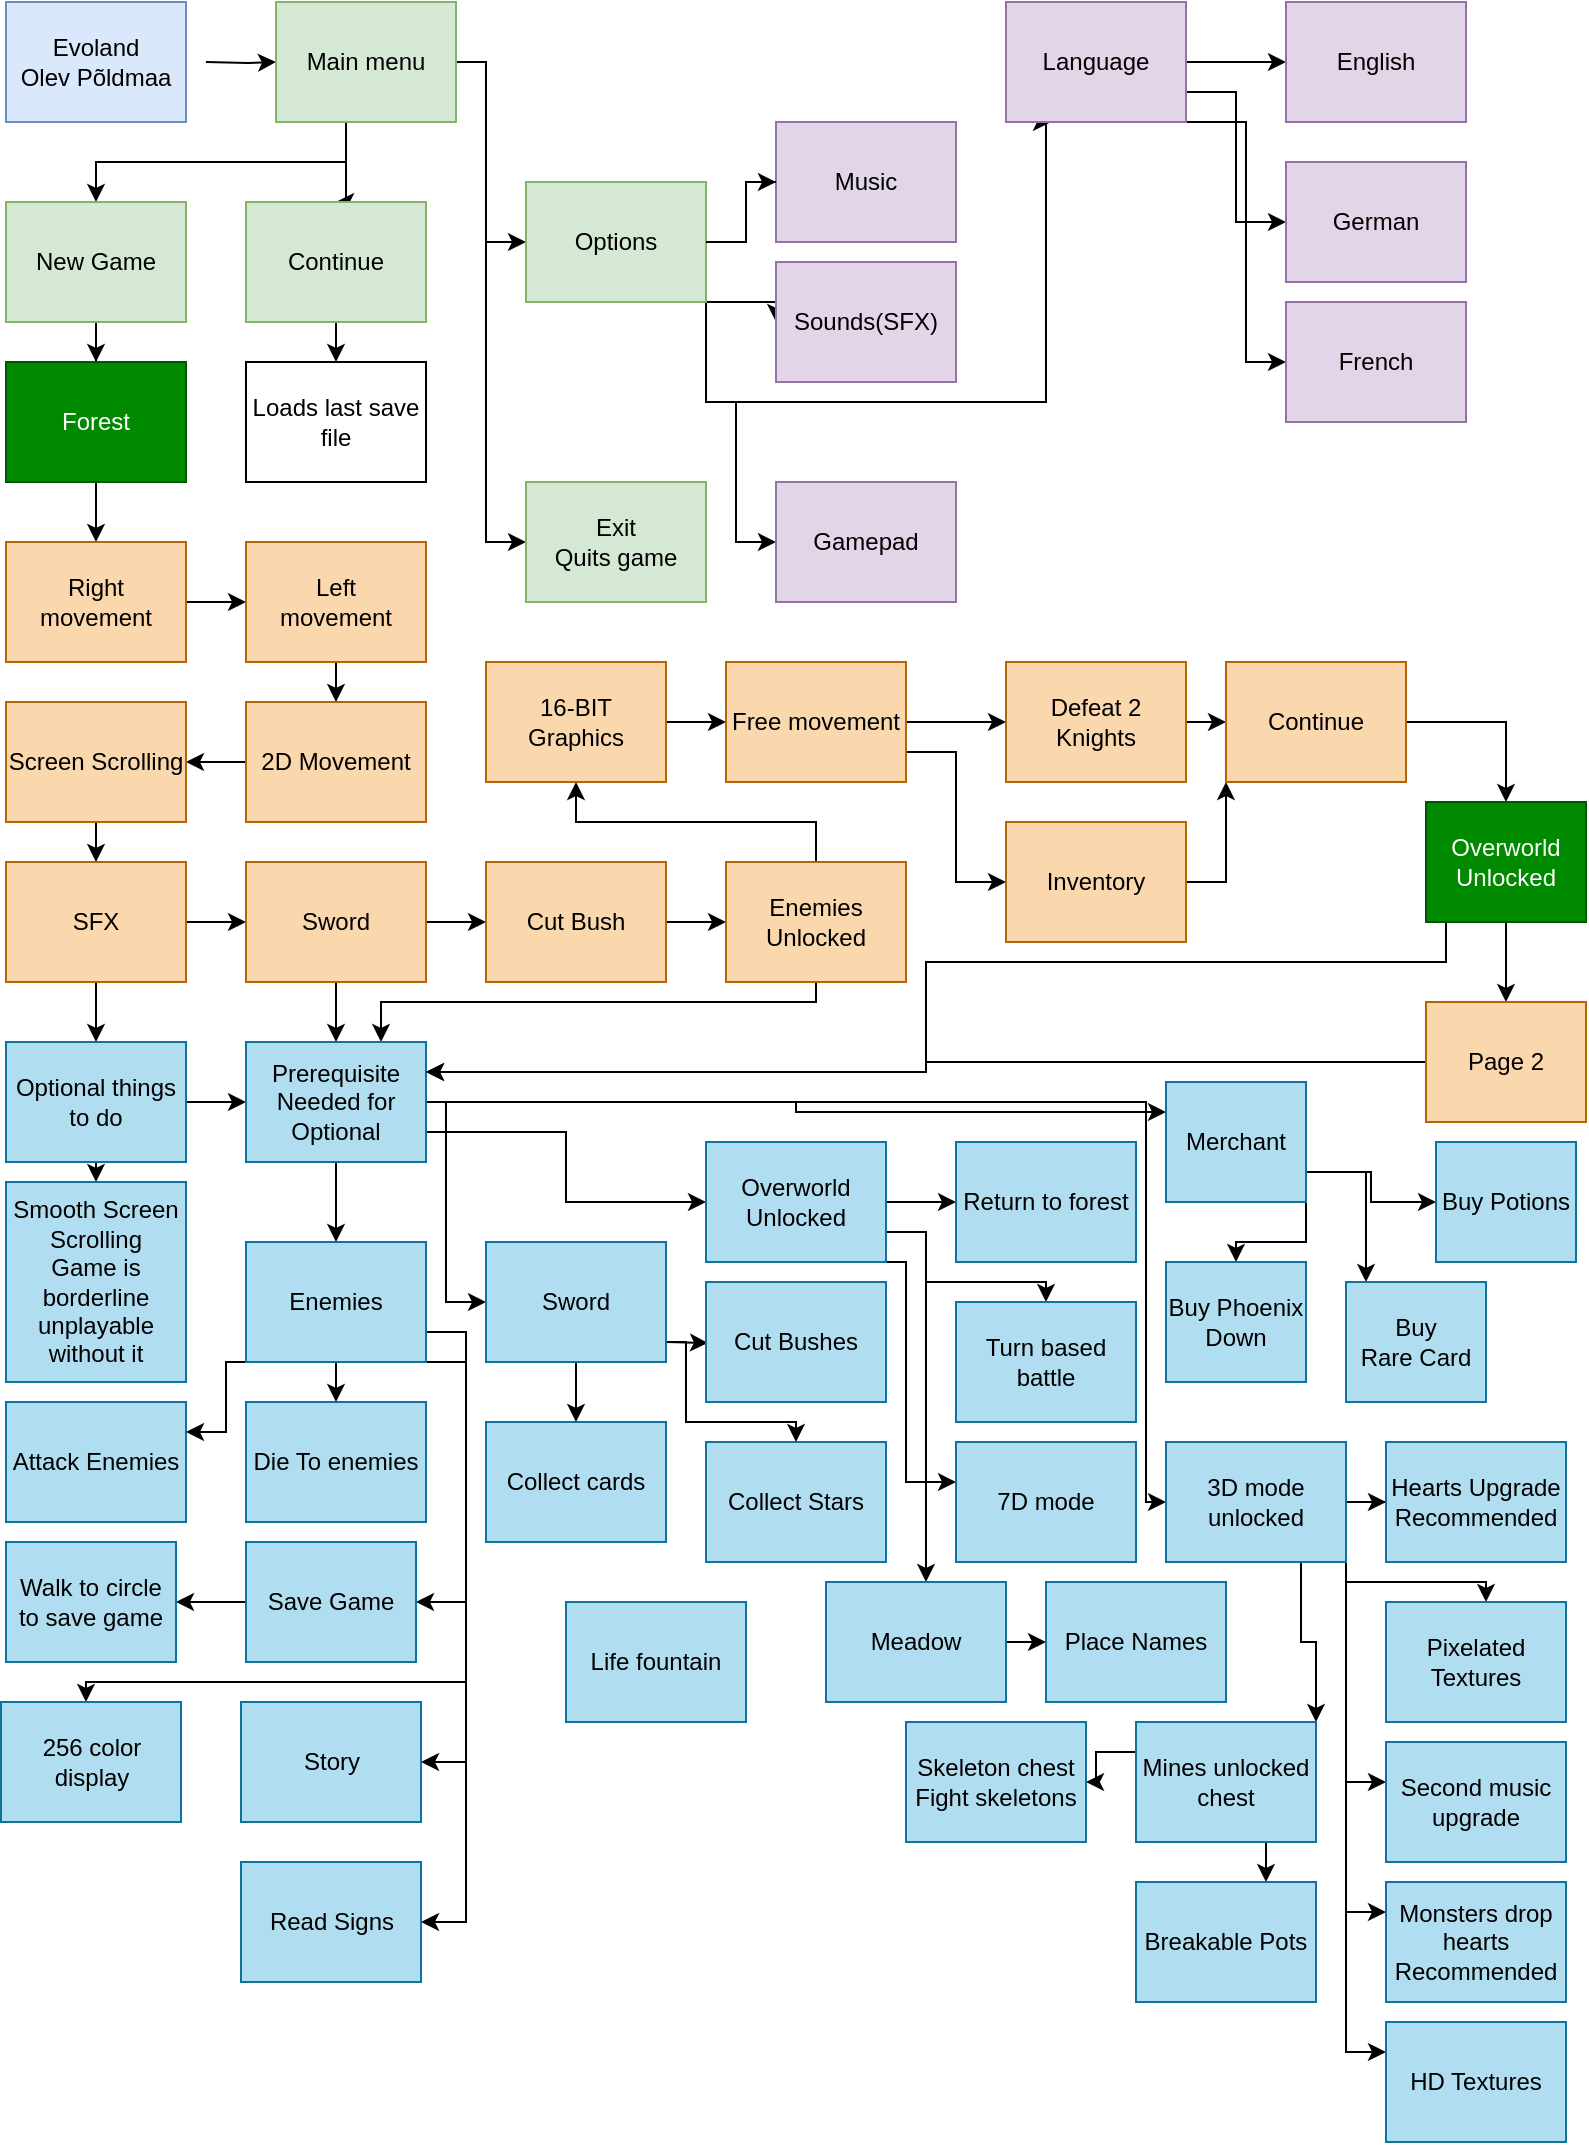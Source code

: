 <mxfile version="20.6.2" type="device" pages="2"><diagram id="PZXDuadEKRrJ5J956-fU" name="Page-1"><mxGraphModel dx="2015" dy="1146" grid="1" gridSize="10" guides="1" tooltips="1" connect="1" arrows="1" fold="1" page="1" pageScale="1" pageWidth="850" pageHeight="1100" math="0" shadow="0"><root><mxCell id="0"/><mxCell id="1" parent="0"/><mxCell id="_Y6c8BsNbRVNOUhocWmU-1" value="Evoland&lt;br&gt;Olev Põldmaa" style="rounded=0;whiteSpace=wrap;html=1;fillColor=#dae8fc;strokeColor=#6c8ebf;" parent="1" vertex="1"><mxGeometry x="40" y="20" width="90" height="60" as="geometry"/></mxCell><mxCell id="NbIxZd7Z_PdRHXpqbhF9-6" style="edgeStyle=orthogonalEdgeStyle;rounded=0;orthogonalLoop=1;jettySize=auto;html=1;" parent="1" target="NbIxZd7Z_PdRHXpqbhF9-8" edge="1"><mxGeometry relative="1" as="geometry"><mxPoint x="140" y="50" as="sourcePoint"/></mxGeometry></mxCell><mxCell id="NbIxZd7Z_PdRHXpqbhF9-7" style="edgeStyle=orthogonalEdgeStyle;rounded=0;orthogonalLoop=1;jettySize=auto;html=1;" parent="1" source="NbIxZd7Z_PdRHXpqbhF9-8" target="NbIxZd7Z_PdRHXpqbhF9-10" edge="1"><mxGeometry relative="1" as="geometry"><Array as="points"><mxPoint x="210" y="100"/><mxPoint x="85" y="100"/></Array></mxGeometry></mxCell><mxCell id="NbIxZd7Z_PdRHXpqbhF9-14" style="edgeStyle=orthogonalEdgeStyle;rounded=0;orthogonalLoop=1;jettySize=auto;html=1;exitX=1;exitY=0.5;exitDx=0;exitDy=0;entryX=0.5;entryY=0;entryDx=0;entryDy=0;" parent="1" source="NbIxZd7Z_PdRHXpqbhF9-8" target="NbIxZd7Z_PdRHXpqbhF9-13" edge="1"><mxGeometry relative="1" as="geometry"><Array as="points"><mxPoint x="210" y="50"/><mxPoint x="210" y="120"/></Array></mxGeometry></mxCell><mxCell id="NbIxZd7Z_PdRHXpqbhF9-19" style="edgeStyle=orthogonalEdgeStyle;rounded=0;orthogonalLoop=1;jettySize=auto;html=1;entryX=0;entryY=0.5;entryDx=0;entryDy=0;" parent="1" target="NbIxZd7Z_PdRHXpqbhF9-17" edge="1"><mxGeometry relative="1" as="geometry"><mxPoint x="280" y="50" as="sourcePoint"/><Array as="points"><mxPoint x="280" y="140"/></Array></mxGeometry></mxCell><mxCell id="NbIxZd7Z_PdRHXpqbhF9-20" style="edgeStyle=orthogonalEdgeStyle;rounded=0;orthogonalLoop=1;jettySize=auto;html=1;exitX=1;exitY=0.5;exitDx=0;exitDy=0;entryX=0;entryY=0.5;entryDx=0;entryDy=0;" parent="1" source="NbIxZd7Z_PdRHXpqbhF9-8" target="NbIxZd7Z_PdRHXpqbhF9-18" edge="1"><mxGeometry relative="1" as="geometry"><Array as="points"><mxPoint x="280" y="50"/><mxPoint x="280" y="290"/></Array></mxGeometry></mxCell><mxCell id="NbIxZd7Z_PdRHXpqbhF9-8" value="Main menu" style="rounded=0;whiteSpace=wrap;html=1;fillColor=#d5e8d4;strokeColor=#82b366;" parent="1" vertex="1"><mxGeometry x="175" y="20" width="90" height="60" as="geometry"/></mxCell><mxCell id="NbIxZd7Z_PdRHXpqbhF9-9" style="edgeStyle=orthogonalEdgeStyle;rounded=0;orthogonalLoop=1;jettySize=auto;html=1;" parent="1" source="NbIxZd7Z_PdRHXpqbhF9-10" target="NbIxZd7Z_PdRHXpqbhF9-11" edge="1"><mxGeometry relative="1" as="geometry"/></mxCell><mxCell id="NbIxZd7Z_PdRHXpqbhF9-10" value="New Game" style="rounded=0;whiteSpace=wrap;html=1;fillColor=#d5e8d4;strokeColor=#82b366;" parent="1" vertex="1"><mxGeometry x="40" y="120" width="90" height="60" as="geometry"/></mxCell><mxCell id="NbIxZd7Z_PdRHXpqbhF9-45" style="edgeStyle=orthogonalEdgeStyle;rounded=0;orthogonalLoop=1;jettySize=auto;html=1;exitX=0.5;exitY=1;exitDx=0;exitDy=0;" parent="1" source="NbIxZd7Z_PdRHXpqbhF9-11" target="NbIxZd7Z_PdRHXpqbhF9-44" edge="1"><mxGeometry relative="1" as="geometry"/></mxCell><mxCell id="NbIxZd7Z_PdRHXpqbhF9-11" value="Forest&lt;br&gt;" style="rounded=0;whiteSpace=wrap;html=1;fillColor=#008a00;fontColor=#ffffff;strokeColor=#005700;" parent="1" vertex="1"><mxGeometry x="40" y="200" width="90" height="60" as="geometry"/></mxCell><mxCell id="NbIxZd7Z_PdRHXpqbhF9-16" style="edgeStyle=orthogonalEdgeStyle;rounded=0;orthogonalLoop=1;jettySize=auto;html=1;exitX=1;exitY=0.5;exitDx=0;exitDy=0;" parent="1" source="NbIxZd7Z_PdRHXpqbhF9-13" target="NbIxZd7Z_PdRHXpqbhF9-15" edge="1"><mxGeometry relative="1" as="geometry"><Array as="points"><mxPoint x="205" y="150"/></Array></mxGeometry></mxCell><mxCell id="NbIxZd7Z_PdRHXpqbhF9-13" value="Continue" style="rounded=0;whiteSpace=wrap;html=1;fillColor=#d5e8d4;strokeColor=#82b366;" parent="1" vertex="1"><mxGeometry x="160" y="120" width="90" height="60" as="geometry"/></mxCell><mxCell id="NbIxZd7Z_PdRHXpqbhF9-15" value="Loads last save file" style="rounded=0;whiteSpace=wrap;html=1;" parent="1" vertex="1"><mxGeometry x="160" y="200" width="90" height="60" as="geometry"/></mxCell><mxCell id="NbIxZd7Z_PdRHXpqbhF9-22" style="edgeStyle=orthogonalEdgeStyle;rounded=0;orthogonalLoop=1;jettySize=auto;html=1;exitX=1;exitY=0.5;exitDx=0;exitDy=0;" parent="1" source="NbIxZd7Z_PdRHXpqbhF9-17" target="NbIxZd7Z_PdRHXpqbhF9-21" edge="1"><mxGeometry relative="1" as="geometry"/></mxCell><mxCell id="NbIxZd7Z_PdRHXpqbhF9-38" style="edgeStyle=orthogonalEdgeStyle;rounded=0;orthogonalLoop=1;jettySize=auto;html=1;exitX=1;exitY=0;exitDx=0;exitDy=0;entryX=0.25;entryY=1;entryDx=0;entryDy=0;" parent="1" source="NbIxZd7Z_PdRHXpqbhF9-17" target="NbIxZd7Z_PdRHXpqbhF9-25" edge="1"><mxGeometry relative="1" as="geometry"><Array as="points"><mxPoint x="390" y="220"/><mxPoint x="560" y="220"/><mxPoint x="560" y="80"/></Array></mxGeometry></mxCell><mxCell id="NbIxZd7Z_PdRHXpqbhF9-41" style="edgeStyle=orthogonalEdgeStyle;rounded=0;orthogonalLoop=1;jettySize=auto;html=1;exitX=1;exitY=1;exitDx=0;exitDy=0;entryX=0;entryY=0.5;entryDx=0;entryDy=0;" parent="1" source="NbIxZd7Z_PdRHXpqbhF9-17" target="NbIxZd7Z_PdRHXpqbhF9-23" edge="1"><mxGeometry relative="1" as="geometry"/></mxCell><mxCell id="NbIxZd7Z_PdRHXpqbhF9-43" style="edgeStyle=orthogonalEdgeStyle;rounded=0;orthogonalLoop=1;jettySize=auto;html=1;exitX=1;exitY=0.5;exitDx=0;exitDy=0;entryX=0;entryY=0.5;entryDx=0;entryDy=0;" parent="1" source="NbIxZd7Z_PdRHXpqbhF9-17" target="NbIxZd7Z_PdRHXpqbhF9-27" edge="1"><mxGeometry relative="1" as="geometry"><Array as="points"><mxPoint x="390" y="220"/><mxPoint x="405" y="220"/><mxPoint x="405" y="290"/></Array></mxGeometry></mxCell><mxCell id="NbIxZd7Z_PdRHXpqbhF9-17" value="Options" style="rounded=0;whiteSpace=wrap;html=1;fillColor=#d5e8d4;strokeColor=#82b366;" parent="1" vertex="1"><mxGeometry x="300" y="110" width="90" height="60" as="geometry"/></mxCell><mxCell id="NbIxZd7Z_PdRHXpqbhF9-18" value="Exit&lt;br&gt;Quits game" style="rounded=0;whiteSpace=wrap;html=1;fillColor=#d5e8d4;strokeColor=#82b366;" parent="1" vertex="1"><mxGeometry x="300" y="260" width="90" height="60" as="geometry"/></mxCell><mxCell id="NbIxZd7Z_PdRHXpqbhF9-23" value="Sounds(SFX)" style="rounded=0;whiteSpace=wrap;html=1;fillColor=#e1d5e7;strokeColor=#9673a6;" parent="1" vertex="1"><mxGeometry x="425" y="150" width="90" height="60" as="geometry"/></mxCell><mxCell id="NbIxZd7Z_PdRHXpqbhF9-35" style="edgeStyle=orthogonalEdgeStyle;rounded=0;orthogonalLoop=1;jettySize=auto;html=1;entryX=0;entryY=0.5;entryDx=0;entryDy=0;" parent="1" source="NbIxZd7Z_PdRHXpqbhF9-25" target="NbIxZd7Z_PdRHXpqbhF9-29" edge="1"><mxGeometry relative="1" as="geometry"/></mxCell><mxCell id="NbIxZd7Z_PdRHXpqbhF9-36" style="edgeStyle=orthogonalEdgeStyle;rounded=0;orthogonalLoop=1;jettySize=auto;html=1;exitX=1;exitY=0.75;exitDx=0;exitDy=0;entryX=0;entryY=0.5;entryDx=0;entryDy=0;" parent="1" source="NbIxZd7Z_PdRHXpqbhF9-25" target="NbIxZd7Z_PdRHXpqbhF9-31" edge="1"><mxGeometry relative="1" as="geometry"/></mxCell><mxCell id="NbIxZd7Z_PdRHXpqbhF9-37" style="edgeStyle=orthogonalEdgeStyle;rounded=0;orthogonalLoop=1;jettySize=auto;html=1;exitX=1;exitY=1;exitDx=0;exitDy=0;entryX=0;entryY=0.5;entryDx=0;entryDy=0;" parent="1" source="NbIxZd7Z_PdRHXpqbhF9-25" target="NbIxZd7Z_PdRHXpqbhF9-33" edge="1"><mxGeometry relative="1" as="geometry"><Array as="points"><mxPoint x="660" y="80"/><mxPoint x="660" y="200"/></Array></mxGeometry></mxCell><mxCell id="NbIxZd7Z_PdRHXpqbhF9-25" value="Language" style="rounded=0;whiteSpace=wrap;html=1;fillColor=#e1d5e7;strokeColor=#9673a6;" parent="1" vertex="1"><mxGeometry x="540" y="20" width="90" height="60" as="geometry"/></mxCell><mxCell id="NbIxZd7Z_PdRHXpqbhF9-27" value="Gamepad" style="rounded=0;whiteSpace=wrap;html=1;fillColor=#e1d5e7;strokeColor=#9673a6;" parent="1" vertex="1"><mxGeometry x="425" y="260" width="90" height="60" as="geometry"/></mxCell><mxCell id="NbIxZd7Z_PdRHXpqbhF9-29" value="English" style="rounded=0;whiteSpace=wrap;html=1;fillColor=#e1d5e7;strokeColor=#9673a6;" parent="1" vertex="1"><mxGeometry x="680" y="20" width="90" height="60" as="geometry"/></mxCell><mxCell id="NbIxZd7Z_PdRHXpqbhF9-31" value="German" style="rounded=0;whiteSpace=wrap;html=1;fillColor=#e1d5e7;strokeColor=#9673a6;" parent="1" vertex="1"><mxGeometry x="680" y="100" width="90" height="60" as="geometry"/></mxCell><mxCell id="NbIxZd7Z_PdRHXpqbhF9-33" value="French" style="rounded=0;whiteSpace=wrap;html=1;fillColor=#e1d5e7;strokeColor=#9673a6;" parent="1" vertex="1"><mxGeometry x="680" y="170" width="90" height="60" as="geometry"/></mxCell><mxCell id="NbIxZd7Z_PdRHXpqbhF9-21" value="Music" style="rounded=0;whiteSpace=wrap;html=1;fillColor=#e1d5e7;strokeColor=#9673a6;" parent="1" vertex="1"><mxGeometry x="425" y="80" width="90" height="60" as="geometry"/></mxCell><mxCell id="NbIxZd7Z_PdRHXpqbhF9-42" value="" style="edgeStyle=orthogonalEdgeStyle;rounded=0;orthogonalLoop=1;jettySize=auto;html=1;exitX=1;exitY=0.5;exitDx=0;exitDy=0;endArrow=none;" parent="1" source="NbIxZd7Z_PdRHXpqbhF9-17" target="NbIxZd7Z_PdRHXpqbhF9-21" edge="1"><mxGeometry relative="1" as="geometry"><mxPoint x="390" y="140" as="sourcePoint"/><mxPoint x="485" y="280" as="targetPoint"/></mxGeometry></mxCell><mxCell id="NbIxZd7Z_PdRHXpqbhF9-47" style="edgeStyle=orthogonalEdgeStyle;rounded=0;orthogonalLoop=1;jettySize=auto;html=1;exitX=1;exitY=0.5;exitDx=0;exitDy=0;" parent="1" source="NbIxZd7Z_PdRHXpqbhF9-44" target="NbIxZd7Z_PdRHXpqbhF9-46" edge="1"><mxGeometry relative="1" as="geometry"/></mxCell><mxCell id="NbIxZd7Z_PdRHXpqbhF9-44" value="Right&lt;br&gt;movement" style="rounded=0;whiteSpace=wrap;html=1;fillColor=#fad7ac;strokeColor=#b46504;" parent="1" vertex="1"><mxGeometry x="40" y="290" width="90" height="60" as="geometry"/></mxCell><mxCell id="NbIxZd7Z_PdRHXpqbhF9-49" style="edgeStyle=orthogonalEdgeStyle;rounded=0;orthogonalLoop=1;jettySize=auto;html=1;exitX=0.5;exitY=1;exitDx=0;exitDy=0;" parent="1" source="NbIxZd7Z_PdRHXpqbhF9-46" target="NbIxZd7Z_PdRHXpqbhF9-48" edge="1"><mxGeometry relative="1" as="geometry"/></mxCell><mxCell id="NbIxZd7Z_PdRHXpqbhF9-46" value="Left&lt;br&gt;movement" style="rounded=0;whiteSpace=wrap;html=1;fillColor=#fad7ac;strokeColor=#b46504;" parent="1" vertex="1"><mxGeometry x="160" y="290" width="90" height="60" as="geometry"/></mxCell><mxCell id="NbIxZd7Z_PdRHXpqbhF9-51" style="edgeStyle=orthogonalEdgeStyle;rounded=0;orthogonalLoop=1;jettySize=auto;html=1;exitX=0;exitY=0.5;exitDx=0;exitDy=0;" parent="1" source="NbIxZd7Z_PdRHXpqbhF9-48" target="NbIxZd7Z_PdRHXpqbhF9-50" edge="1"><mxGeometry relative="1" as="geometry"/></mxCell><mxCell id="NbIxZd7Z_PdRHXpqbhF9-48" value="2D Movement" style="rounded=0;whiteSpace=wrap;html=1;fillColor=#fad7ac;strokeColor=#b46504;" parent="1" vertex="1"><mxGeometry x="160" y="370" width="90" height="60" as="geometry"/></mxCell><mxCell id="NbIxZd7Z_PdRHXpqbhF9-53" style="edgeStyle=orthogonalEdgeStyle;rounded=0;orthogonalLoop=1;jettySize=auto;html=1;exitX=0.5;exitY=1;exitDx=0;exitDy=0;" parent="1" source="NbIxZd7Z_PdRHXpqbhF9-50" target="NbIxZd7Z_PdRHXpqbhF9-52" edge="1"><mxGeometry relative="1" as="geometry"/></mxCell><mxCell id="NbIxZd7Z_PdRHXpqbhF9-50" value="Screen Scrolling" style="rounded=0;whiteSpace=wrap;html=1;fillColor=#fad7ac;strokeColor=#b46504;" parent="1" vertex="1"><mxGeometry x="40" y="370" width="90" height="60" as="geometry"/></mxCell><mxCell id="NbIxZd7Z_PdRHXpqbhF9-55" style="edgeStyle=orthogonalEdgeStyle;rounded=0;orthogonalLoop=1;jettySize=auto;html=1;exitX=0.5;exitY=1;exitDx=0;exitDy=0;" parent="1" source="NbIxZd7Z_PdRHXpqbhF9-52" target="NbIxZd7Z_PdRHXpqbhF9-54" edge="1"><mxGeometry relative="1" as="geometry"/></mxCell><mxCell id="NbIxZd7Z_PdRHXpqbhF9-59" style="edgeStyle=orthogonalEdgeStyle;rounded=0;orthogonalLoop=1;jettySize=auto;html=1;exitX=1;exitY=0.5;exitDx=0;exitDy=0;" parent="1" source="NbIxZd7Z_PdRHXpqbhF9-52" target="NbIxZd7Z_PdRHXpqbhF9-58" edge="1"><mxGeometry relative="1" as="geometry"/></mxCell><mxCell id="NbIxZd7Z_PdRHXpqbhF9-52" value="SFX" style="rounded=0;whiteSpace=wrap;html=1;fillColor=#fad7ac;strokeColor=#b46504;" parent="1" vertex="1"><mxGeometry x="40" y="450" width="90" height="60" as="geometry"/></mxCell><mxCell id="NbIxZd7Z_PdRHXpqbhF9-78" style="edgeStyle=orthogonalEdgeStyle;rounded=0;orthogonalLoop=1;jettySize=auto;html=1;exitX=0.5;exitY=1;exitDx=0;exitDy=0;entryX=0.5;entryY=0;entryDx=0;entryDy=0;" parent="1" source="NbIxZd7Z_PdRHXpqbhF9-54" target="NbIxZd7Z_PdRHXpqbhF9-74" edge="1"><mxGeometry relative="1" as="geometry"/></mxCell><mxCell id="NbIxZd7Z_PdRHXpqbhF9-82" style="edgeStyle=orthogonalEdgeStyle;rounded=0;orthogonalLoop=1;jettySize=auto;html=1;exitX=1;exitY=0.5;exitDx=0;exitDy=0;" parent="1" source="NbIxZd7Z_PdRHXpqbhF9-54" target="NbIxZd7Z_PdRHXpqbhF9-81" edge="1"><mxGeometry relative="1" as="geometry"/></mxCell><mxCell id="NbIxZd7Z_PdRHXpqbhF9-54" value="Optional things to do" style="rounded=0;whiteSpace=wrap;html=1;fillColor=#b1ddf0;strokeColor=#10739e;" parent="1" vertex="1"><mxGeometry x="40" y="540" width="90" height="60" as="geometry"/></mxCell><mxCell id="NbIxZd7Z_PdRHXpqbhF9-61" style="edgeStyle=orthogonalEdgeStyle;rounded=0;orthogonalLoop=1;jettySize=auto;html=1;exitX=1;exitY=0.5;exitDx=0;exitDy=0;" parent="1" source="NbIxZd7Z_PdRHXpqbhF9-58" target="NbIxZd7Z_PdRHXpqbhF9-60" edge="1"><mxGeometry relative="1" as="geometry"/></mxCell><mxCell id="NbIxZd7Z_PdRHXpqbhF9-83" style="edgeStyle=orthogonalEdgeStyle;rounded=0;orthogonalLoop=1;jettySize=auto;html=1;exitX=0.5;exitY=1;exitDx=0;exitDy=0;entryX=0.5;entryY=0;entryDx=0;entryDy=0;" parent="1" source="NbIxZd7Z_PdRHXpqbhF9-58" target="NbIxZd7Z_PdRHXpqbhF9-81" edge="1"><mxGeometry relative="1" as="geometry"/></mxCell><mxCell id="NbIxZd7Z_PdRHXpqbhF9-58" value="Sword" style="rounded=0;whiteSpace=wrap;html=1;fillColor=#fad7ac;strokeColor=#b46504;" parent="1" vertex="1"><mxGeometry x="160" y="450" width="90" height="60" as="geometry"/></mxCell><mxCell id="NbIxZd7Z_PdRHXpqbhF9-68" style="edgeStyle=orthogonalEdgeStyle;rounded=0;orthogonalLoop=1;jettySize=auto;html=1;exitX=1;exitY=0.5;exitDx=0;exitDy=0;" parent="1" source="NbIxZd7Z_PdRHXpqbhF9-60" target="NbIxZd7Z_PdRHXpqbhF9-67" edge="1"><mxGeometry relative="1" as="geometry"/></mxCell><mxCell id="NbIxZd7Z_PdRHXpqbhF9-60" value="Cut Bush" style="rounded=0;whiteSpace=wrap;html=1;fillColor=#fad7ac;strokeColor=#b46504;" parent="1" vertex="1"><mxGeometry x="280" y="450" width="90" height="60" as="geometry"/></mxCell><mxCell id="NbIxZd7Z_PdRHXpqbhF9-65" value="Collect Stars" style="rounded=0;whiteSpace=wrap;html=1;fillColor=#b1ddf0;strokeColor=#10739e;" parent="1" vertex="1"><mxGeometry x="390" y="740" width="90" height="60" as="geometry"/></mxCell><mxCell id="NbIxZd7Z_PdRHXpqbhF9-96" style="edgeStyle=orthogonalEdgeStyle;rounded=0;orthogonalLoop=1;jettySize=auto;html=1;exitX=0.5;exitY=1;exitDx=0;exitDy=0;entryX=0.75;entryY=0;entryDx=0;entryDy=0;" parent="1" source="NbIxZd7Z_PdRHXpqbhF9-67" target="NbIxZd7Z_PdRHXpqbhF9-81" edge="1"><mxGeometry relative="1" as="geometry"><Array as="points"><mxPoint x="445" y="520"/><mxPoint x="228" y="520"/></Array></mxGeometry></mxCell><mxCell id="NbIxZd7Z_PdRHXpqbhF9-112" style="edgeStyle=orthogonalEdgeStyle;rounded=0;orthogonalLoop=1;jettySize=auto;html=1;exitX=0.5;exitY=0;exitDx=0;exitDy=0;" parent="1" source="NbIxZd7Z_PdRHXpqbhF9-67" target="NbIxZd7Z_PdRHXpqbhF9-111" edge="1"><mxGeometry relative="1" as="geometry"/></mxCell><mxCell id="NbIxZd7Z_PdRHXpqbhF9-67" value="Enemies&lt;br&gt;Unlocked" style="rounded=0;whiteSpace=wrap;html=1;fillColor=#fad7ac;strokeColor=#b46504;" parent="1" vertex="1"><mxGeometry x="400" y="450" width="90" height="60" as="geometry"/></mxCell><mxCell id="NbIxZd7Z_PdRHXpqbhF9-74" value="Smooth Screen&lt;br&gt;Scrolling&lt;br&gt;Game is borderline unplayable without it" style="rounded=0;whiteSpace=wrap;html=1;fillColor=#b1ddf0;strokeColor=#10739e;" parent="1" vertex="1"><mxGeometry x="40" y="610" width="90" height="100" as="geometry"/></mxCell><mxCell id="NbIxZd7Z_PdRHXpqbhF9-75" value="Collect cards" style="rounded=0;whiteSpace=wrap;html=1;fillColor=#b1ddf0;strokeColor=#10739e;" parent="1" vertex="1"><mxGeometry x="280" y="730" width="90" height="60" as="geometry"/></mxCell><mxCell id="NbIxZd7Z_PdRHXpqbhF9-76" value="Die To enemies" style="rounded=0;whiteSpace=wrap;html=1;fillColor=#b1ddf0;strokeColor=#10739e;" parent="1" vertex="1"><mxGeometry x="160" y="720" width="90" height="60" as="geometry"/></mxCell><mxCell id="NbIxZd7Z_PdRHXpqbhF9-72" value="Attack Enemies" style="rounded=0;whiteSpace=wrap;html=1;fillColor=#b1ddf0;strokeColor=#10739e;" parent="1" vertex="1"><mxGeometry x="40" y="720" width="90" height="60" as="geometry"/></mxCell><mxCell id="NbIxZd7Z_PdRHXpqbhF9-85" style="edgeStyle=orthogonalEdgeStyle;rounded=0;orthogonalLoop=1;jettySize=auto;html=1;exitX=1;exitY=0.5;exitDx=0;exitDy=0;" parent="1" source="NbIxZd7Z_PdRHXpqbhF9-81" target="NbIxZd7Z_PdRHXpqbhF9-84" edge="1"><mxGeometry relative="1" as="geometry"><Array as="points"><mxPoint x="260" y="570"/><mxPoint x="260" y="670"/></Array></mxGeometry></mxCell><mxCell id="NbIxZd7Z_PdRHXpqbhF9-89" style="edgeStyle=orthogonalEdgeStyle;rounded=0;orthogonalLoop=1;jettySize=auto;html=1;exitX=0.5;exitY=1;exitDx=0;exitDy=0;" parent="1" source="NbIxZd7Z_PdRHXpqbhF9-81" target="NbIxZd7Z_PdRHXpqbhF9-88" edge="1"><mxGeometry relative="1" as="geometry"/></mxCell><mxCell id="NbIxZd7Z_PdRHXpqbhF9-137" style="edgeStyle=orthogonalEdgeStyle;rounded=0;orthogonalLoop=1;jettySize=auto;html=1;exitX=1;exitY=0.75;exitDx=0;exitDy=0;" parent="1" source="NbIxZd7Z_PdRHXpqbhF9-81" target="NbIxZd7Z_PdRHXpqbhF9-136" edge="1"><mxGeometry relative="1" as="geometry"/></mxCell><mxCell id="04FuHpuU9xFQ7XYD5t5O-4" style="edgeStyle=orthogonalEdgeStyle;rounded=0;orthogonalLoop=1;jettySize=auto;html=1;exitX=1;exitY=0.5;exitDx=0;exitDy=0;entryX=0;entryY=0.25;entryDx=0;entryDy=0;" parent="1" source="NbIxZd7Z_PdRHXpqbhF9-81" target="04FuHpuU9xFQ7XYD5t5O-3" edge="1"><mxGeometry relative="1" as="geometry"><mxPoint x="500" y="570" as="targetPoint"/></mxGeometry></mxCell><mxCell id="3My5wnxjIh0V_5ggHjfa-2" style="edgeStyle=orthogonalEdgeStyle;rounded=0;orthogonalLoop=1;jettySize=auto;html=1;exitX=1;exitY=0.5;exitDx=0;exitDy=0;" parent="1" source="NbIxZd7Z_PdRHXpqbhF9-81" target="3My5wnxjIh0V_5ggHjfa-1" edge="1"><mxGeometry relative="1" as="geometry"><Array as="points"><mxPoint x="610" y="570"/><mxPoint x="610" y="770"/></Array></mxGeometry></mxCell><mxCell id="NbIxZd7Z_PdRHXpqbhF9-81" value="Prerequisite&lt;br&gt;Needed for Optional" style="rounded=0;whiteSpace=wrap;html=1;fillColor=#b1ddf0;strokeColor=#10739e;" parent="1" vertex="1"><mxGeometry x="160" y="540" width="90" height="60" as="geometry"/></mxCell><mxCell id="NbIxZd7Z_PdRHXpqbhF9-95" style="edgeStyle=orthogonalEdgeStyle;rounded=0;orthogonalLoop=1;jettySize=auto;html=1;exitX=1;exitY=0.5;exitDx=0;exitDy=0;entryX=0.5;entryY=0;entryDx=0;entryDy=0;" parent="1" target="NbIxZd7Z_PdRHXpqbhF9-65" edge="1"><mxGeometry relative="1" as="geometry"><Array as="points"><mxPoint x="380" y="690"/><mxPoint x="380" y="730"/><mxPoint x="435" y="730"/></Array><mxPoint x="370" y="690" as="sourcePoint"/></mxGeometry></mxCell><mxCell id="NbIxZd7Z_PdRHXpqbhF9-120" style="edgeStyle=orthogonalEdgeStyle;rounded=0;orthogonalLoop=1;jettySize=auto;html=1;exitX=1;exitY=0.5;exitDx=0;exitDy=0;" parent="1" target="NbIxZd7Z_PdRHXpqbhF9-119" edge="1"><mxGeometry relative="1" as="geometry"><mxPoint x="370" y="690" as="sourcePoint"/></mxGeometry></mxCell><mxCell id="3My5wnxjIh0V_5ggHjfa-13" style="edgeStyle=orthogonalEdgeStyle;rounded=0;orthogonalLoop=1;jettySize=auto;html=1;exitX=0.5;exitY=1;exitDx=0;exitDy=0;entryX=0.5;entryY=0;entryDx=0;entryDy=0;" parent="1" source="NbIxZd7Z_PdRHXpqbhF9-84" target="NbIxZd7Z_PdRHXpqbhF9-75" edge="1"><mxGeometry relative="1" as="geometry"/></mxCell><mxCell id="NbIxZd7Z_PdRHXpqbhF9-84" value="Sword" style="rounded=0;whiteSpace=wrap;html=1;fillColor=#b1ddf0;strokeColor=#10739e;" parent="1" vertex="1"><mxGeometry x="280" y="640" width="90" height="60" as="geometry"/></mxCell><mxCell id="NbIxZd7Z_PdRHXpqbhF9-90" style="edgeStyle=orthogonalEdgeStyle;rounded=0;orthogonalLoop=1;jettySize=auto;html=1;exitX=0.5;exitY=1;exitDx=0;exitDy=0;entryX=0.5;entryY=0;entryDx=0;entryDy=0;" parent="1" source="NbIxZd7Z_PdRHXpqbhF9-88" target="NbIxZd7Z_PdRHXpqbhF9-76" edge="1"><mxGeometry relative="1" as="geometry"/></mxCell><mxCell id="NbIxZd7Z_PdRHXpqbhF9-91" style="edgeStyle=orthogonalEdgeStyle;rounded=0;orthogonalLoop=1;jettySize=auto;html=1;exitX=0;exitY=1;exitDx=0;exitDy=0;entryX=1;entryY=0.25;entryDx=0;entryDy=0;" parent="1" source="NbIxZd7Z_PdRHXpqbhF9-88" target="NbIxZd7Z_PdRHXpqbhF9-72" edge="1"><mxGeometry relative="1" as="geometry"><Array as="points"><mxPoint x="150" y="700"/><mxPoint x="150" y="735"/></Array></mxGeometry></mxCell><mxCell id="NbIxZd7Z_PdRHXpqbhF9-108" style="edgeStyle=orthogonalEdgeStyle;rounded=0;orthogonalLoop=1;jettySize=auto;html=1;exitX=1;exitY=0.75;exitDx=0;exitDy=0;entryX=1;entryY=0.5;entryDx=0;entryDy=0;" parent="1" source="NbIxZd7Z_PdRHXpqbhF9-88" target="NbIxZd7Z_PdRHXpqbhF9-107" edge="1"><mxGeometry relative="1" as="geometry"><mxPoint x="270" y="830" as="targetPoint"/></mxGeometry></mxCell><mxCell id="NbIxZd7Z_PdRHXpqbhF9-114" style="edgeStyle=orthogonalEdgeStyle;rounded=0;orthogonalLoop=1;jettySize=auto;html=1;exitX=1;exitY=1;exitDx=0;exitDy=0;" parent="1" source="NbIxZd7Z_PdRHXpqbhF9-88" target="NbIxZd7Z_PdRHXpqbhF9-113" edge="1"><mxGeometry relative="1" as="geometry"><Array as="points"><mxPoint x="270" y="700"/></Array></mxGeometry></mxCell><mxCell id="NbIxZd7Z_PdRHXpqbhF9-116" style="edgeStyle=orthogonalEdgeStyle;rounded=0;orthogonalLoop=1;jettySize=auto;html=1;exitX=1;exitY=1;exitDx=0;exitDy=0;" parent="1" source="NbIxZd7Z_PdRHXpqbhF9-88" target="NbIxZd7Z_PdRHXpqbhF9-115" edge="1"><mxGeometry relative="1" as="geometry"><Array as="points"><mxPoint x="270" y="700"/><mxPoint x="270" y="860"/><mxPoint x="80" y="860"/></Array></mxGeometry></mxCell><mxCell id="NbIxZd7Z_PdRHXpqbhF9-118" style="edgeStyle=orthogonalEdgeStyle;rounded=0;orthogonalLoop=1;jettySize=auto;html=1;exitX=1;exitY=0.75;exitDx=0;exitDy=0;entryX=1;entryY=0.5;entryDx=0;entryDy=0;" parent="1" source="NbIxZd7Z_PdRHXpqbhF9-88" target="NbIxZd7Z_PdRHXpqbhF9-117" edge="1"><mxGeometry relative="1" as="geometry"><mxPoint x="270" y="990" as="targetPoint"/><Array as="points"><mxPoint x="270" y="685"/><mxPoint x="270" y="980"/></Array></mxGeometry></mxCell><mxCell id="NbIxZd7Z_PdRHXpqbhF9-88" value="Enemies" style="rounded=0;whiteSpace=wrap;html=1;fillColor=#b1ddf0;strokeColor=#10739e;" parent="1" vertex="1"><mxGeometry x="160" y="640" width="90" height="60" as="geometry"/></mxCell><mxCell id="NbIxZd7Z_PdRHXpqbhF9-110" style="edgeStyle=orthogonalEdgeStyle;rounded=0;orthogonalLoop=1;jettySize=auto;html=1;" parent="1" source="NbIxZd7Z_PdRHXpqbhF9-107" target="NbIxZd7Z_PdRHXpqbhF9-109" edge="1"><mxGeometry relative="1" as="geometry"/></mxCell><mxCell id="NbIxZd7Z_PdRHXpqbhF9-107" value="Save Game" style="rounded=0;whiteSpace=wrap;html=1;fillColor=#b1ddf0;strokeColor=#10739e;" parent="1" vertex="1"><mxGeometry x="160" y="790" width="85" height="60" as="geometry"/></mxCell><mxCell id="NbIxZd7Z_PdRHXpqbhF9-109" value="Walk to circle to save game" style="rounded=0;whiteSpace=wrap;html=1;fillColor=#b1ddf0;strokeColor=#10739e;" parent="1" vertex="1"><mxGeometry x="40" y="790" width="85" height="60" as="geometry"/></mxCell><mxCell id="NbIxZd7Z_PdRHXpqbhF9-125" style="edgeStyle=orthogonalEdgeStyle;rounded=0;orthogonalLoop=1;jettySize=auto;html=1;exitX=1;exitY=0.5;exitDx=0;exitDy=0;entryX=0;entryY=0.5;entryDx=0;entryDy=0;" parent="1" source="NbIxZd7Z_PdRHXpqbhF9-111" target="NbIxZd7Z_PdRHXpqbhF9-124" edge="1"><mxGeometry relative="1" as="geometry"/></mxCell><mxCell id="NbIxZd7Z_PdRHXpqbhF9-111" value="16-BIT&lt;br&gt;Graphics" style="rounded=0;whiteSpace=wrap;html=1;fillColor=#fad7ac;strokeColor=#b46504;" parent="1" vertex="1"><mxGeometry x="280" y="350" width="90" height="60" as="geometry"/></mxCell><mxCell id="NbIxZd7Z_PdRHXpqbhF9-113" value="Story" style="rounded=0;whiteSpace=wrap;html=1;fillColor=#b1ddf0;strokeColor=#10739e;" parent="1" vertex="1"><mxGeometry x="157.5" y="870" width="90" height="60" as="geometry"/></mxCell><mxCell id="NbIxZd7Z_PdRHXpqbhF9-115" value="256 color display" style="rounded=0;whiteSpace=wrap;html=1;fillColor=#b1ddf0;strokeColor=#10739e;" parent="1" vertex="1"><mxGeometry x="37.5" y="870" width="90" height="60" as="geometry"/></mxCell><mxCell id="NbIxZd7Z_PdRHXpqbhF9-117" value="Read Signs" style="rounded=0;whiteSpace=wrap;html=1;fillColor=#b1ddf0;strokeColor=#10739e;" parent="1" vertex="1"><mxGeometry x="157.5" y="950" width="90" height="60" as="geometry"/></mxCell><mxCell id="NbIxZd7Z_PdRHXpqbhF9-119" value="Cut Bushes" style="rounded=0;whiteSpace=wrap;html=1;fillColor=#b1ddf0;strokeColor=#10739e;" parent="1" vertex="1"><mxGeometry x="390" y="660" width="90" height="60" as="geometry"/></mxCell><mxCell id="NbIxZd7Z_PdRHXpqbhF9-127" style="edgeStyle=orthogonalEdgeStyle;rounded=0;orthogonalLoop=1;jettySize=auto;html=1;exitX=1;exitY=0.5;exitDx=0;exitDy=0;" parent="1" source="NbIxZd7Z_PdRHXpqbhF9-124" target="NbIxZd7Z_PdRHXpqbhF9-126" edge="1"><mxGeometry relative="1" as="geometry"/></mxCell><mxCell id="QwyXyiVBMDOlX4_TgHuN-1" style="edgeStyle=orthogonalEdgeStyle;rounded=0;orthogonalLoop=1;jettySize=auto;html=1;exitX=1;exitY=0.75;exitDx=0;exitDy=0;entryX=0;entryY=0.5;entryDx=0;entryDy=0;" edge="1" parent="1" source="NbIxZd7Z_PdRHXpqbhF9-124" target="NbIxZd7Z_PdRHXpqbhF9-128"><mxGeometry relative="1" as="geometry"/></mxCell><mxCell id="NbIxZd7Z_PdRHXpqbhF9-124" value="Free movement" style="rounded=0;whiteSpace=wrap;html=1;fillColor=#fad7ac;strokeColor=#b46504;" parent="1" vertex="1"><mxGeometry x="400" y="350" width="90" height="60" as="geometry"/></mxCell><mxCell id="QwyXyiVBMDOlX4_TgHuN-2" style="edgeStyle=orthogonalEdgeStyle;rounded=0;orthogonalLoop=1;jettySize=auto;html=1;exitX=1;exitY=0.5;exitDx=0;exitDy=0;entryX=0;entryY=0.5;entryDx=0;entryDy=0;" edge="1" parent="1" source="NbIxZd7Z_PdRHXpqbhF9-126" target="NbIxZd7Z_PdRHXpqbhF9-130"><mxGeometry relative="1" as="geometry"/></mxCell><mxCell id="NbIxZd7Z_PdRHXpqbhF9-126" value="Defeat 2 Knights" style="rounded=0;whiteSpace=wrap;html=1;fillColor=#fad7ac;strokeColor=#b46504;" parent="1" vertex="1"><mxGeometry x="540" y="350" width="90" height="60" as="geometry"/></mxCell><mxCell id="NbIxZd7Z_PdRHXpqbhF9-132" style="edgeStyle=orthogonalEdgeStyle;rounded=0;orthogonalLoop=1;jettySize=auto;html=1;exitX=1;exitY=0.5;exitDx=0;exitDy=0;entryX=0;entryY=1;entryDx=0;entryDy=0;" parent="1" source="NbIxZd7Z_PdRHXpqbhF9-128" target="NbIxZd7Z_PdRHXpqbhF9-130" edge="1"><mxGeometry relative="1" as="geometry"/></mxCell><mxCell id="NbIxZd7Z_PdRHXpqbhF9-128" value="Inventory" style="rounded=0;whiteSpace=wrap;html=1;fillColor=#fad7ac;strokeColor=#b46504;" parent="1" vertex="1"><mxGeometry x="540" y="430" width="90" height="60" as="geometry"/></mxCell><mxCell id="NbIxZd7Z_PdRHXpqbhF9-134" style="edgeStyle=orthogonalEdgeStyle;rounded=0;orthogonalLoop=1;jettySize=auto;html=1;exitX=1;exitY=0.5;exitDx=0;exitDy=0;" parent="1" source="NbIxZd7Z_PdRHXpqbhF9-130" target="NbIxZd7Z_PdRHXpqbhF9-133" edge="1"><mxGeometry relative="1" as="geometry"/></mxCell><mxCell id="NbIxZd7Z_PdRHXpqbhF9-130" value="Continue" style="rounded=0;whiteSpace=wrap;html=1;fillColor=#fad7ac;strokeColor=#b46504;" parent="1" vertex="1"><mxGeometry x="650" y="350" width="90" height="60" as="geometry"/></mxCell><mxCell id="NbIxZd7Z_PdRHXpqbhF9-135" style="edgeStyle=orthogonalEdgeStyle;rounded=0;orthogonalLoop=1;jettySize=auto;html=1;entryX=1;entryY=0.25;entryDx=0;entryDy=0;" parent="1" source="NbIxZd7Z_PdRHXpqbhF9-133" target="NbIxZd7Z_PdRHXpqbhF9-81" edge="1"><mxGeometry relative="1" as="geometry"><Array as="points"><mxPoint x="760" y="500"/><mxPoint x="500" y="500"/><mxPoint x="500" y="555"/></Array></mxGeometry></mxCell><mxCell id="NbIxZd7Z_PdRHXpqbhF9-141" style="edgeStyle=orthogonalEdgeStyle;rounded=0;orthogonalLoop=1;jettySize=auto;html=1;exitX=0.5;exitY=1;exitDx=0;exitDy=0;" parent="1" source="NbIxZd7Z_PdRHXpqbhF9-133" target="NbIxZd7Z_PdRHXpqbhF9-140" edge="1"><mxGeometry relative="1" as="geometry"/></mxCell><mxCell id="NbIxZd7Z_PdRHXpqbhF9-133" value="Overworld&lt;br&gt;Unlocked" style="rounded=0;whiteSpace=wrap;html=1;fillColor=#008a00;strokeColor=#005700;fontColor=#ffffff;" parent="1" vertex="1"><mxGeometry x="750" y="420" width="80" height="60" as="geometry"/></mxCell><mxCell id="NbIxZd7Z_PdRHXpqbhF9-139" style="edgeStyle=orthogonalEdgeStyle;rounded=0;orthogonalLoop=1;jettySize=auto;html=1;" parent="1" source="NbIxZd7Z_PdRHXpqbhF9-136" target="NbIxZd7Z_PdRHXpqbhF9-138" edge="1"><mxGeometry relative="1" as="geometry"/></mxCell><mxCell id="NbIxZd7Z_PdRHXpqbhF9-147" style="edgeStyle=orthogonalEdgeStyle;rounded=0;orthogonalLoop=1;jettySize=auto;html=1;exitX=1;exitY=0.75;exitDx=0;exitDy=0;" parent="1" source="NbIxZd7Z_PdRHXpqbhF9-136" target="NbIxZd7Z_PdRHXpqbhF9-146" edge="1"><mxGeometry relative="1" as="geometry"><Array as="points"><mxPoint x="500" y="635"/><mxPoint x="500" y="660"/><mxPoint x="560" y="660"/></Array></mxGeometry></mxCell><mxCell id="NbIxZd7Z_PdRHXpqbhF9-149" style="edgeStyle=orthogonalEdgeStyle;rounded=0;orthogonalLoop=1;jettySize=auto;html=1;exitX=1;exitY=1;exitDx=0;exitDy=0;" parent="1" source="NbIxZd7Z_PdRHXpqbhF9-136" target="NbIxZd7Z_PdRHXpqbhF9-148" edge="1"><mxGeometry relative="1" as="geometry"><Array as="points"><mxPoint x="490" y="650"/><mxPoint x="490" y="760"/></Array></mxGeometry></mxCell><mxCell id="NbIxZd7Z_PdRHXpqbhF9-156" style="edgeStyle=orthogonalEdgeStyle;rounded=0;orthogonalLoop=1;jettySize=auto;html=1;exitX=1;exitY=0.75;exitDx=0;exitDy=0;" parent="1" source="NbIxZd7Z_PdRHXpqbhF9-136" target="NbIxZd7Z_PdRHXpqbhF9-155" edge="1"><mxGeometry relative="1" as="geometry"><Array as="points"><mxPoint x="500" y="635"/></Array></mxGeometry></mxCell><mxCell id="NbIxZd7Z_PdRHXpqbhF9-136" value="Overworld&lt;br&gt;Unlocked" style="rounded=0;whiteSpace=wrap;html=1;fillColor=#b1ddf0;strokeColor=#10739e;" parent="1" vertex="1"><mxGeometry x="390" y="590" width="90" height="60" as="geometry"/></mxCell><mxCell id="NbIxZd7Z_PdRHXpqbhF9-138" value="Return to forest" style="rounded=0;whiteSpace=wrap;html=1;fillColor=#b1ddf0;strokeColor=#10739e;" parent="1" vertex="1"><mxGeometry x="515" y="590" width="90" height="60" as="geometry"/></mxCell><mxCell id="L5y8kHaT6duSVu-6NSZ0-5" style="edgeStyle=orthogonalEdgeStyle;rounded=0;orthogonalLoop=1;jettySize=auto;html=1;exitX=0;exitY=0.5;exitDx=0;exitDy=0;entryX=1;entryY=0.25;entryDx=0;entryDy=0;" parent="1" source="NbIxZd7Z_PdRHXpqbhF9-140" target="NbIxZd7Z_PdRHXpqbhF9-81" edge="1"><mxGeometry relative="1" as="geometry"/></mxCell><mxCell id="NbIxZd7Z_PdRHXpqbhF9-140" value="Page 2" style="rounded=0;whiteSpace=wrap;html=1;fillColor=#fad7ac;strokeColor=#b46504;" parent="1" vertex="1"><mxGeometry x="750" y="520" width="80" height="60" as="geometry"/></mxCell><mxCell id="NbIxZd7Z_PdRHXpqbhF9-146" value="Turn based battle" style="rounded=0;whiteSpace=wrap;html=1;fillColor=#b1ddf0;strokeColor=#10739e;" parent="1" vertex="1"><mxGeometry x="515" y="670" width="90" height="60" as="geometry"/></mxCell><mxCell id="NbIxZd7Z_PdRHXpqbhF9-148" value="7D mode" style="rounded=0;whiteSpace=wrap;html=1;fillColor=#b1ddf0;strokeColor=#10739e;" parent="1" vertex="1"><mxGeometry x="515" y="740" width="90" height="60" as="geometry"/></mxCell><mxCell id="NbIxZd7Z_PdRHXpqbhF9-158" style="edgeStyle=orthogonalEdgeStyle;rounded=0;orthogonalLoop=1;jettySize=auto;html=1;exitX=1;exitY=0.5;exitDx=0;exitDy=0;" parent="1" source="NbIxZd7Z_PdRHXpqbhF9-155" edge="1"><mxGeometry relative="1" as="geometry"><mxPoint x="560" y="840" as="targetPoint"/></mxGeometry></mxCell><mxCell id="NbIxZd7Z_PdRHXpqbhF9-155" value="Meadow" style="rounded=0;whiteSpace=wrap;html=1;fillColor=#b1ddf0;strokeColor=#10739e;" parent="1" vertex="1"><mxGeometry x="450" y="810" width="90" height="60" as="geometry"/></mxCell><mxCell id="NbIxZd7Z_PdRHXpqbhF9-157" value="Place Names" style="rounded=0;whiteSpace=wrap;html=1;fillColor=#b1ddf0;strokeColor=#10739e;" parent="1" vertex="1"><mxGeometry x="560" y="810" width="90" height="60" as="geometry"/></mxCell><mxCell id="NbIxZd7Z_PdRHXpqbhF9-175" value="Life fountain" style="rounded=0;whiteSpace=wrap;html=1;fillColor=#b1ddf0;strokeColor=#10739e;" parent="1" vertex="1"><mxGeometry x="320" y="820" width="90" height="60" as="geometry"/></mxCell><mxCell id="04FuHpuU9xFQ7XYD5t5O-6" style="edgeStyle=orthogonalEdgeStyle;rounded=0;orthogonalLoop=1;jettySize=auto;html=1;exitX=1;exitY=0.75;exitDx=0;exitDy=0;" parent="1" source="04FuHpuU9xFQ7XYD5t5O-3" target="04FuHpuU9xFQ7XYD5t5O-5" edge="1"><mxGeometry relative="1" as="geometry"/></mxCell><mxCell id="04FuHpuU9xFQ7XYD5t5O-8" style="edgeStyle=orthogonalEdgeStyle;rounded=0;orthogonalLoop=1;jettySize=auto;html=1;exitX=1;exitY=1;exitDx=0;exitDy=0;" parent="1" source="04FuHpuU9xFQ7XYD5t5O-3" target="04FuHpuU9xFQ7XYD5t5O-7" edge="1"><mxGeometry relative="1" as="geometry"/></mxCell><mxCell id="04FuHpuU9xFQ7XYD5t5O-11" style="edgeStyle=orthogonalEdgeStyle;rounded=0;orthogonalLoop=1;jettySize=auto;html=1;exitX=1;exitY=0.75;exitDx=0;exitDy=0;" parent="1" source="04FuHpuU9xFQ7XYD5t5O-3" target="04FuHpuU9xFQ7XYD5t5O-10" edge="1"><mxGeometry relative="1" as="geometry"><Array as="points"><mxPoint x="720" y="605"/></Array></mxGeometry></mxCell><mxCell id="04FuHpuU9xFQ7XYD5t5O-3" value="Merchant" style="rounded=0;whiteSpace=wrap;html=1;fillColor=#b1ddf0;strokeColor=#10739e;" parent="1" vertex="1"><mxGeometry x="620" y="560" width="70" height="60" as="geometry"/></mxCell><mxCell id="04FuHpuU9xFQ7XYD5t5O-5" value="Buy Potions" style="rounded=0;whiteSpace=wrap;html=1;fillColor=#b1ddf0;strokeColor=#10739e;" parent="1" vertex="1"><mxGeometry x="755" y="590" width="70" height="60" as="geometry"/></mxCell><mxCell id="04FuHpuU9xFQ7XYD5t5O-7" value="Buy Phoenix Down" style="rounded=0;whiteSpace=wrap;html=1;fillColor=#b1ddf0;strokeColor=#10739e;" parent="1" vertex="1"><mxGeometry x="620" y="650" width="70" height="60" as="geometry"/></mxCell><mxCell id="04FuHpuU9xFQ7XYD5t5O-10" value="Buy&lt;br&gt;Rare Card" style="rounded=0;whiteSpace=wrap;html=1;fillColor=#b1ddf0;strokeColor=#10739e;" parent="1" vertex="1"><mxGeometry x="710" y="660" width="70" height="60" as="geometry"/></mxCell><mxCell id="3My5wnxjIh0V_5ggHjfa-4" style="edgeStyle=orthogonalEdgeStyle;rounded=0;orthogonalLoop=1;jettySize=auto;html=1;exitX=1;exitY=0.5;exitDx=0;exitDy=0;" parent="1" source="3My5wnxjIh0V_5ggHjfa-1" target="3My5wnxjIh0V_5ggHjfa-3" edge="1"><mxGeometry relative="1" as="geometry"/></mxCell><mxCell id="3My5wnxjIh0V_5ggHjfa-6" style="edgeStyle=orthogonalEdgeStyle;rounded=0;orthogonalLoop=1;jettySize=auto;html=1;exitX=1;exitY=1;exitDx=0;exitDy=0;" parent="1" source="3My5wnxjIh0V_5ggHjfa-1" target="3My5wnxjIh0V_5ggHjfa-5" edge="1"><mxGeometry relative="1" as="geometry"><Array as="points"><mxPoint x="710" y="810"/><mxPoint x="780" y="810"/></Array></mxGeometry></mxCell><mxCell id="3My5wnxjIh0V_5ggHjfa-8" style="edgeStyle=orthogonalEdgeStyle;rounded=0;orthogonalLoop=1;jettySize=auto;html=1;exitX=0.75;exitY=1;exitDx=0;exitDy=0;" parent="1" source="3My5wnxjIh0V_5ggHjfa-1" target="3My5wnxjIh0V_5ggHjfa-7" edge="1"><mxGeometry relative="1" as="geometry"><Array as="points"><mxPoint x="710" y="800"/><mxPoint x="710" y="910"/></Array></mxGeometry></mxCell><mxCell id="3My5wnxjIh0V_5ggHjfa-12" style="edgeStyle=orthogonalEdgeStyle;rounded=0;orthogonalLoop=1;jettySize=auto;html=1;exitX=0.75;exitY=1;exitDx=0;exitDy=0;entryX=0;entryY=0.25;entryDx=0;entryDy=0;" parent="1" source="3My5wnxjIh0V_5ggHjfa-1" target="3My5wnxjIh0V_5ggHjfa-9" edge="1"><mxGeometry relative="1" as="geometry"><mxPoint x="688" y="970" as="targetPoint"/><Array as="points"><mxPoint x="710" y="800"/><mxPoint x="710" y="975"/></Array></mxGeometry></mxCell><mxCell id="3My5wnxjIh0V_5ggHjfa-16" style="edgeStyle=orthogonalEdgeStyle;rounded=0;orthogonalLoop=1;jettySize=auto;html=1;exitX=1;exitY=1;exitDx=0;exitDy=0;entryX=0;entryY=0.25;entryDx=0;entryDy=0;" parent="1" source="3My5wnxjIh0V_5ggHjfa-1" target="3My5wnxjIh0V_5ggHjfa-14" edge="1"><mxGeometry relative="1" as="geometry"/></mxCell><mxCell id="CU0l2hTj9h_RZS_u3Fbx-2" style="edgeStyle=orthogonalEdgeStyle;rounded=0;orthogonalLoop=1;jettySize=auto;html=1;exitX=0.75;exitY=1;exitDx=0;exitDy=0;entryX=1;entryY=0;entryDx=0;entryDy=0;" parent="1" source="3My5wnxjIh0V_5ggHjfa-1" target="CU0l2hTj9h_RZS_u3Fbx-1" edge="1"><mxGeometry relative="1" as="geometry"/></mxCell><mxCell id="3My5wnxjIh0V_5ggHjfa-1" value="3D mode unlocked" style="rounded=0;whiteSpace=wrap;html=1;fillColor=#b1ddf0;strokeColor=#10739e;" parent="1" vertex="1"><mxGeometry x="620" y="740" width="90" height="60" as="geometry"/></mxCell><mxCell id="3My5wnxjIh0V_5ggHjfa-3" value="Hearts Upgrade&lt;br&gt;Recommended" style="rounded=0;whiteSpace=wrap;html=1;fillColor=#b1ddf0;strokeColor=#10739e;" parent="1" vertex="1"><mxGeometry x="730" y="740" width="90" height="60" as="geometry"/></mxCell><mxCell id="3My5wnxjIh0V_5ggHjfa-5" value="Pixelated&lt;br&gt;Textures" style="rounded=0;whiteSpace=wrap;html=1;fillColor=#b1ddf0;strokeColor=#10739e;" parent="1" vertex="1"><mxGeometry x="730" y="820" width="90" height="60" as="geometry"/></mxCell><mxCell id="3My5wnxjIh0V_5ggHjfa-7" value="Second music upgrade" style="rounded=0;whiteSpace=wrap;html=1;fillColor=#b1ddf0;strokeColor=#10739e;" parent="1" vertex="1"><mxGeometry x="730" y="890" width="90" height="60" as="geometry"/></mxCell><mxCell id="3My5wnxjIh0V_5ggHjfa-9" value="Monsters drop hearts&lt;br&gt;Recommended" style="rounded=0;whiteSpace=wrap;html=1;fillColor=#b1ddf0;strokeColor=#10739e;" parent="1" vertex="1"><mxGeometry x="730" y="960" width="90" height="60" as="geometry"/></mxCell><mxCell id="3My5wnxjIh0V_5ggHjfa-14" value="HD Textures" style="rounded=0;whiteSpace=wrap;html=1;fillColor=#b1ddf0;strokeColor=#10739e;" parent="1" vertex="1"><mxGeometry x="730" y="1030" width="90" height="60" as="geometry"/></mxCell><mxCell id="CU0l2hTj9h_RZS_u3Fbx-4" style="edgeStyle=orthogonalEdgeStyle;rounded=0;orthogonalLoop=1;jettySize=auto;html=1;exitX=1;exitY=1;exitDx=0;exitDy=0;" parent="1" source="CU0l2hTj9h_RZS_u3Fbx-1" target="CU0l2hTj9h_RZS_u3Fbx-3" edge="1"><mxGeometry relative="1" as="geometry"><Array as="points"><mxPoint x="670" y="950"/><mxPoint x="670" y="950"/></Array></mxGeometry></mxCell><mxCell id="W6j2Ne48GjbeFTO85bH5-4" style="edgeStyle=orthogonalEdgeStyle;rounded=0;orthogonalLoop=1;jettySize=auto;html=1;exitX=0;exitY=0.25;exitDx=0;exitDy=0;" parent="1" source="CU0l2hTj9h_RZS_u3Fbx-1" target="W6j2Ne48GjbeFTO85bH5-3" edge="1"><mxGeometry relative="1" as="geometry"/></mxCell><mxCell id="CU0l2hTj9h_RZS_u3Fbx-1" value="Mines unlocked chest" style="rounded=0;whiteSpace=wrap;html=1;fillColor=#b1ddf0;strokeColor=#10739e;" parent="1" vertex="1"><mxGeometry x="605" y="880" width="90" height="60" as="geometry"/></mxCell><mxCell id="CU0l2hTj9h_RZS_u3Fbx-3" value="Breakable Pots" style="rounded=0;whiteSpace=wrap;html=1;fillColor=#b1ddf0;strokeColor=#10739e;" parent="1" vertex="1"><mxGeometry x="605" y="960" width="90" height="60" as="geometry"/></mxCell><mxCell id="W6j2Ne48GjbeFTO85bH5-3" value="Skeleton chest&lt;br&gt;Fight skeletons" style="rounded=0;whiteSpace=wrap;html=1;fillColor=#b1ddf0;strokeColor=#10739e;" parent="1" vertex="1"><mxGeometry x="490" y="880" width="90" height="60" as="geometry"/></mxCell></root></mxGraphModel></diagram><diagram id="J5iwB9-t22Gej3lBTJCo" name="Page-2"><mxGraphModel dx="2015" dy="1146" grid="1" gridSize="10" guides="1" tooltips="1" connect="1" arrows="1" fold="1" page="1" pageScale="1" pageWidth="850" pageHeight="1100" math="0" shadow="0"><root><mxCell id="0"/><mxCell id="1" parent="0"/><mxCell id="v8_NSw9JDfrhMFOIE4io-1" value="Prerequisite&lt;br&gt;Needed for Optional" style="rounded=0;whiteSpace=wrap;html=1;fillColor=#b1ddf0;strokeColor=#10739e;" parent="1" vertex="1"><mxGeometry x="40" y="40" width="90" height="60" as="geometry"/></mxCell><mxCell id="gQ9R5BDLPydWcvarfO3I-17" style="edgeStyle=orthogonalEdgeStyle;rounded=0;orthogonalLoop=1;jettySize=auto;html=1;exitX=0.5;exitY=1;exitDx=0;exitDy=0;entryX=0.5;entryY=0;entryDx=0;entryDy=0;" parent="1" source="24_HF6MDWKqV2PQfO0Xm-1" target="24_HF6MDWKqV2PQfO0Xm-2" edge="1"><mxGeometry relative="1" as="geometry"/></mxCell><mxCell id="gQ9R5BDLPydWcvarfO3I-29" style="edgeStyle=orthogonalEdgeStyle;rounded=0;orthogonalLoop=1;jettySize=auto;html=1;entryX=0;entryY=0.5;entryDx=0;entryDy=0;" parent="1" source="24_HF6MDWKqV2PQfO0Xm-1" target="gQ9R5BDLPydWcvarfO3I-30" edge="1"><mxGeometry relative="1" as="geometry"><Array as="points"><mxPoint x="770" y="20"/><mxPoint x="130" y="20"/><mxPoint x="130" y="70"/></Array></mxGeometry></mxCell><mxCell id="24_HF6MDWKqV2PQfO0Xm-1" value="Overworld&lt;br&gt;Unlocked" style="rounded=0;whiteSpace=wrap;html=1;fillColor=#008a00;strokeColor=#005700;fontColor=#ffffff;" parent="1" vertex="1"><mxGeometry x="730" y="40" width="80" height="60" as="geometry"/></mxCell><mxCell id="gQ9R5BDLPydWcvarfO3I-19" style="edgeStyle=orthogonalEdgeStyle;rounded=0;orthogonalLoop=1;jettySize=auto;html=1;exitX=0;exitY=0.5;exitDx=0;exitDy=0;entryX=1;entryY=0.5;entryDx=0;entryDy=0;" parent="1" source="24_HF6MDWKqV2PQfO0Xm-2" target="24_HF6MDWKqV2PQfO0Xm-3" edge="1"><mxGeometry relative="1" as="geometry"/></mxCell><mxCell id="gQ9R5BDLPydWcvarfO3I-28" style="edgeStyle=orthogonalEdgeStyle;rounded=0;orthogonalLoop=1;jettySize=auto;html=1;exitX=0;exitY=0.25;exitDx=0;exitDy=0;" parent="1" source="24_HF6MDWKqV2PQfO0Xm-2" target="gQ9R5BDLPydWcvarfO3I-27" edge="1"><mxGeometry relative="1" as="geometry"/></mxCell><mxCell id="24_HF6MDWKqV2PQfO0Xm-2" value="Autosaves" style="rounded=0;whiteSpace=wrap;html=1;fillColor=#fad7ac;strokeColor=#b46504;" parent="1" vertex="1"><mxGeometry x="730" y="120" width="80" height="60" as="geometry"/></mxCell><mxCell id="gQ9R5BDLPydWcvarfO3I-20" style="edgeStyle=orthogonalEdgeStyle;rounded=0;orthogonalLoop=1;jettySize=auto;html=1;exitX=0.5;exitY=1;exitDx=0;exitDy=0;entryX=0.5;entryY=0;entryDx=0;entryDy=0;" parent="1" source="24_HF6MDWKqV2PQfO0Xm-3" target="24_HF6MDWKqV2PQfO0Xm-4" edge="1"><mxGeometry relative="1" as="geometry"/></mxCell><mxCell id="24_HF6MDWKqV2PQfO0Xm-3" value="Meadow" style="rounded=0;whiteSpace=wrap;html=1;fillColor=#fad7ac;strokeColor=#b46504;" parent="1" vertex="1"><mxGeometry x="720" y="220" width="80" height="60" as="geometry"/></mxCell><mxCell id="gQ9R5BDLPydWcvarfO3I-22" style="edgeStyle=orthogonalEdgeStyle;rounded=0;orthogonalLoop=1;jettySize=auto;html=1;exitX=1;exitY=0.5;exitDx=0;exitDy=0;entryX=0;entryY=0.5;entryDx=0;entryDy=0;" parent="1" source="24_HF6MDWKqV2PQfO0Xm-4" target="24_HF6MDWKqV2PQfO0Xm-5" edge="1"><mxGeometry relative="1" as="geometry"/></mxCell><mxCell id="24_HF6MDWKqV2PQfO0Xm-4" value="Defeat 4 Knights" style="rounded=0;whiteSpace=wrap;html=1;fillColor=#fad7ac;strokeColor=#b46504;" parent="1" vertex="1"><mxGeometry x="730" y="310" width="80" height="60" as="geometry"/></mxCell><mxCell id="scbrdFB_sdTtJiIJlOkp-12" style="edgeStyle=orthogonalEdgeStyle;rounded=0;orthogonalLoop=1;jettySize=auto;html=1;exitX=0;exitY=0.75;exitDx=0;exitDy=0;entryX=0.95;entryY=1;entryDx=0;entryDy=0;entryPerimeter=0;" parent="1" source="24_HF6MDWKqV2PQfO0Xm-5" target="gQ9R5BDLPydWcvarfO3I-4" edge="1"><mxGeometry relative="1" as="geometry"><Array as="points"><mxPoint x="700" y="445"/><mxPoint x="700" y="250"/></Array></mxGeometry></mxCell><mxCell id="24_HF6MDWKqV2PQfO0Xm-5" value="Papunika&lt;br&gt;Village" style="rounded=0;whiteSpace=wrap;html=1;fillColor=#fad7ac;strokeColor=#b46504;" parent="1" vertex="1"><mxGeometry x="730" y="400" width="80" height="60" as="geometry"/></mxCell><mxCell id="gQ9R5BDLPydWcvarfO3I-16" value="" style="edgeStyle=orthogonalEdgeStyle;rounded=0;orthogonalLoop=1;jettySize=auto;html=1;exitX=0.5;exitY=1;exitDx=0;exitDy=0;" parent="1" source="24_HF6MDWKqV2PQfO0Xm-5" target="gQ9R5BDLPydWcvarfO3I-1" edge="1"><mxGeometry relative="1" as="geometry"><mxPoint x="800" y="590" as="sourcePoint"/></mxGeometry></mxCell><mxCell id="UcF1rmlppCMtbiW_UIDL-4" style="edgeStyle=orthogonalEdgeStyle;rounded=0;orthogonalLoop=1;jettySize=auto;html=1;exitX=0.5;exitY=1;exitDx=0;exitDy=0;entryX=0.833;entryY=-0.067;entryDx=0;entryDy=0;entryPerimeter=0;" parent="1" source="gQ9R5BDLPydWcvarfO3I-1" target="UcF1rmlppCMtbiW_UIDL-1" edge="1"><mxGeometry relative="1" as="geometry"/></mxCell><mxCell id="gQ9R5BDLPydWcvarfO3I-1" value="NPC Chest" style="rounded=0;whiteSpace=wrap;html=1;fillColor=#ffcc99;strokeColor=#36393d;" parent="1" vertex="1"><mxGeometry x="590" y="380" width="80" height="60" as="geometry"/></mxCell><mxCell id="scbrdFB_sdTtJiIJlOkp-13" style="edgeStyle=orthogonalEdgeStyle;rounded=0;orthogonalLoop=1;jettySize=auto;html=1;exitX=0.5;exitY=1;exitDx=0;exitDy=0;entryX=0.6;entryY=-0.017;entryDx=0;entryDy=0;entryPerimeter=0;" parent="1" source="gQ9R5BDLPydWcvarfO3I-4" target="gQ9R5BDLPydWcvarfO3I-6" edge="1"><mxGeometry relative="1" as="geometry"/></mxCell><mxCell id="gQ9R5BDLPydWcvarfO3I-4" value="Well" style="rounded=0;whiteSpace=wrap;html=1;fillColor=#ffcc99;strokeColor=#36393d;" parent="1" vertex="1"><mxGeometry x="570" y="200" width="120" height="60" as="geometry"/></mxCell><mxCell id="UcF1rmlppCMtbiW_UIDL-8" style="edgeStyle=orthogonalEdgeStyle;rounded=0;orthogonalLoop=1;jettySize=auto;html=1;exitX=0;exitY=0.5;exitDx=0;exitDy=0;entryX=1;entryY=1;entryDx=0;entryDy=0;" parent="1" source="gQ9R5BDLPydWcvarfO3I-6" target="scbrdFB_sdTtJiIJlOkp-5" edge="1"><mxGeometry relative="1" as="geometry"><Array as="points"><mxPoint x="560" y="310"/><mxPoint x="560" y="260"/></Array></mxGeometry></mxCell><mxCell id="IKB5X8P1QHdaJEAwJjXB-1" style="edgeStyle=orthogonalEdgeStyle;rounded=0;orthogonalLoop=1;jettySize=auto;html=1;exitX=0;exitY=0.5;exitDx=0;exitDy=0;entryX=1;entryY=0.5;entryDx=0;entryDy=0;" parent="1" source="gQ9R5BDLPydWcvarfO3I-6" target="scbrdFB_sdTtJiIJlOkp-7" edge="1"><mxGeometry relative="1" as="geometry"/></mxCell><mxCell id="gQ9R5BDLPydWcvarfO3I-6" value="Grow Seed" style="rounded=0;whiteSpace=wrap;html=1;fillColor=#ffcc99;strokeColor=#36393d;" parent="1" vertex="1"><mxGeometry x="570" y="280" width="120" height="60" as="geometry"/></mxCell><mxCell id="scbrdFB_sdTtJiIJlOkp-21" style="edgeStyle=orthogonalEdgeStyle;rounded=0;orthogonalLoop=1;jettySize=auto;html=1;exitX=0.5;exitY=0;exitDx=0;exitDy=0;entryX=0.5;entryY=1;entryDx=0;entryDy=0;" parent="1" source="gQ9R5BDLPydWcvarfO3I-11" target="gQ9R5BDLPydWcvarfO3I-13" edge="1"><mxGeometry relative="1" as="geometry"/></mxCell><mxCell id="gQ9R5BDLPydWcvarfO3I-11" value="Forced fight" style="rounded=0;whiteSpace=wrap;html=1;fillColor=#fad7ac;strokeColor=#b46504;" parent="1" vertex="1"><mxGeometry x="360" y="250" width="80" height="60" as="geometry"/></mxCell><mxCell id="-uEJo4h-E0iCfzSZgsdC-2" style="edgeStyle=orthogonalEdgeStyle;rounded=0;orthogonalLoop=1;jettySize=auto;html=1;exitX=0;exitY=0.5;exitDx=0;exitDy=0;" parent="1" source="gQ9R5BDLPydWcvarfO3I-12" target="-uEJo4h-E0iCfzSZgsdC-1" edge="1"><mxGeometry relative="1" as="geometry"/></mxCell><mxCell id="gQ9R5BDLPydWcvarfO3I-12" value="Cave monsters" style="rounded=0;whiteSpace=wrap;html=1;fillColor=#fad7ac;strokeColor=#b46504;" parent="1" vertex="1"><mxGeometry x="320" y="80" width="120" height="60" as="geometry"/></mxCell><mxCell id="scbrdFB_sdTtJiIJlOkp-24" style="edgeStyle=orthogonalEdgeStyle;rounded=0;orthogonalLoop=1;jettySize=auto;html=1;exitX=0.5;exitY=0;exitDx=0;exitDy=0;entryX=0.658;entryY=1.017;entryDx=0;entryDy=0;entryPerimeter=0;" parent="1" source="gQ9R5BDLPydWcvarfO3I-13" target="gQ9R5BDLPydWcvarfO3I-12" edge="1"><mxGeometry relative="1" as="geometry"/></mxCell><mxCell id="gQ9R5BDLPydWcvarfO3I-13" value="Enter Crystal Caves" style="rounded=0;whiteSpace=wrap;html=1;fillColor=#fad7ac;strokeColor=#b46504;" parent="1" vertex="1"><mxGeometry x="360" y="160" width="80" height="60" as="geometry"/></mxCell><mxCell id="scbrdFB_sdTtJiIJlOkp-23" style="edgeStyle=orthogonalEdgeStyle;rounded=0;orthogonalLoop=1;jettySize=auto;html=1;exitX=0;exitY=0.5;exitDx=0;exitDy=0;" parent="1" source="gQ9R5BDLPydWcvarfO3I-14" target="gQ9R5BDLPydWcvarfO3I-15" edge="1"><mxGeometry relative="1" as="geometry"/></mxCell><mxCell id="gQ9R5BDLPydWcvarfO3I-14" value="EXP points" style="rounded=0;whiteSpace=wrap;html=1;fillColor=#fad7ac;strokeColor=#b46504;" parent="1" vertex="1"><mxGeometry x="215" y="160" width="85" height="60" as="geometry"/></mxCell><mxCell id="scbrdFB_sdTtJiIJlOkp-27" style="edgeStyle=orthogonalEdgeStyle;rounded=0;orthogonalLoop=1;jettySize=auto;html=1;exitX=0.5;exitY=1;exitDx=0;exitDy=0;" parent="1" source="gQ9R5BDLPydWcvarfO3I-15" target="scbrdFB_sdTtJiIJlOkp-26" edge="1"><mxGeometry relative="1" as="geometry"/></mxCell><mxCell id="gQ9R5BDLPydWcvarfO3I-15" value="stand on switch&lt;br&gt;" style="rounded=0;whiteSpace=wrap;html=1;fillColor=#fad7ac;strokeColor=#b46504;" parent="1" vertex="1"><mxGeometry x="40" y="120" width="120" height="60" as="geometry"/></mxCell><mxCell id="scbrdFB_sdTtJiIJlOkp-4" style="edgeStyle=orthogonalEdgeStyle;rounded=0;orthogonalLoop=1;jettySize=auto;html=1;exitX=0;exitY=0.5;exitDx=0;exitDy=0;" parent="1" source="gQ9R5BDLPydWcvarfO3I-27" target="scbrdFB_sdTtJiIJlOkp-3" edge="1"><mxGeometry relative="1" as="geometry"/></mxCell><mxCell id="gQ9R5BDLPydWcvarfO3I-27" value="Turn Based Combat Overworld" style="rounded=0;whiteSpace=wrap;html=1;fillColor=#fad7ac;strokeColor=#b46504;" parent="1" vertex="1"><mxGeometry x="590" y="120" width="80" height="60" as="geometry"/></mxCell><mxCell id="gQ9R5BDLPydWcvarfO3I-32" style="edgeStyle=orthogonalEdgeStyle;rounded=0;orthogonalLoop=1;jettySize=auto;html=1;exitX=1;exitY=0.5;exitDx=0;exitDy=0;" parent="1" source="gQ9R5BDLPydWcvarfO3I-30" target="gQ9R5BDLPydWcvarfO3I-31" edge="1"><mxGeometry relative="1" as="geometry"/></mxCell><mxCell id="gQ9R5BDLPydWcvarfO3I-30" value="Page 1" style="rounded=0;whiteSpace=wrap;html=1;fillColor=#fad7ac;strokeColor=#b46504;" parent="1" vertex="1"><mxGeometry x="500" y="40" width="80" height="60" as="geometry"/></mxCell><mxCell id="gQ9R5BDLPydWcvarfO3I-33" style="edgeStyle=orthogonalEdgeStyle;rounded=0;orthogonalLoop=1;jettySize=auto;html=1;exitX=1;exitY=0.5;exitDx=0;exitDy=0;entryX=0;entryY=0.5;entryDx=0;entryDy=0;" parent="1" source="gQ9R5BDLPydWcvarfO3I-31" target="24_HF6MDWKqV2PQfO0Xm-1" edge="1"><mxGeometry relative="1" as="geometry"/></mxCell><mxCell id="gQ9R5BDLPydWcvarfO3I-31" value="Exit Forest" style="rounded=0;whiteSpace=wrap;html=1;fillColor=#fad7ac;strokeColor=#b46504;" parent="1" vertex="1"><mxGeometry x="620" y="40" width="70" height="60" as="geometry"/></mxCell><mxCell id="scbrdFB_sdTtJiIJlOkp-6" style="edgeStyle=orthogonalEdgeStyle;rounded=0;orthogonalLoop=1;jettySize=auto;html=1;exitX=0.5;exitY=1;exitDx=0;exitDy=0;" parent="1" source="scbrdFB_sdTtJiIJlOkp-3" target="scbrdFB_sdTtJiIJlOkp-5" edge="1"><mxGeometry relative="1" as="geometry"/></mxCell><mxCell id="IKB5X8P1QHdaJEAwJjXB-2" style="edgeStyle=orthogonalEdgeStyle;rounded=0;orthogonalLoop=1;jettySize=auto;html=1;exitX=0;exitY=0.75;exitDx=0;exitDy=0;entryX=0;entryY=0.25;entryDx=0;entryDy=0;" parent="1" source="scbrdFB_sdTtJiIJlOkp-3" target="scbrdFB_sdTtJiIJlOkp-7" edge="1"><mxGeometry relative="1" as="geometry"/></mxCell><mxCell id="scbrdFB_sdTtJiIJlOkp-3" value="Earn money&lt;br&gt;by fighting random overworld monsters&lt;br&gt;" style="rounded=0;whiteSpace=wrap;html=1;fillColor=#fad7ac;strokeColor=#b46504;" parent="1" vertex="1"><mxGeometry x="470" y="110" width="80" height="70" as="geometry"/></mxCell><mxCell id="scbrdFB_sdTtJiIJlOkp-5" value="Long Sword Upgrade" style="rounded=0;whiteSpace=wrap;html=1;fillColor=#fad7ac;strokeColor=#b46504;" parent="1" vertex="1"><mxGeometry x="470" y="200" width="80" height="60" as="geometry"/></mxCell><mxCell id="scbrdFB_sdTtJiIJlOkp-10" style="edgeStyle=orthogonalEdgeStyle;rounded=0;orthogonalLoop=1;jettySize=auto;html=1;exitX=0.5;exitY=1;exitDx=0;exitDy=0;" parent="1" source="scbrdFB_sdTtJiIJlOkp-7" target="scbrdFB_sdTtJiIJlOkp-9" edge="1"><mxGeometry relative="1" as="geometry"/></mxCell><mxCell id="scbrdFB_sdTtJiIJlOkp-7" value="Copper armor upgrade" style="rounded=0;whiteSpace=wrap;html=1;fillColor=#fad7ac;strokeColor=#b46504;" parent="1" vertex="1"><mxGeometry x="470" y="280" width="80" height="60" as="geometry"/></mxCell><mxCell id="scbrdFB_sdTtJiIJlOkp-20" style="edgeStyle=orthogonalEdgeStyle;rounded=0;orthogonalLoop=1;jettySize=auto;html=1;exitX=0.5;exitY=0;exitDx=0;exitDy=0;entryX=0.5;entryY=1;entryDx=0;entryDy=0;" parent="1" source="scbrdFB_sdTtJiIJlOkp-9" target="gQ9R5BDLPydWcvarfO3I-11" edge="1"><mxGeometry relative="1" as="geometry"/></mxCell><mxCell id="scbrdFB_sdTtJiIJlOkp-9" value="Papunika exit open" style="rounded=0;whiteSpace=wrap;html=1;fillColor=#fad7ac;strokeColor=#b46504;" parent="1" vertex="1"><mxGeometry x="360" y="330" width="80" height="60" as="geometry"/></mxCell><mxCell id="IKB5X8P1QHdaJEAwJjXB-3" style="edgeStyle=orthogonalEdgeStyle;rounded=0;orthogonalLoop=1;jettySize=auto;html=1;exitX=0.75;exitY=0;exitDx=0;exitDy=0;entryX=1;entryY=0.5;entryDx=0;entryDy=0;" parent="1" source="scbrdFB_sdTtJiIJlOkp-17" target="scbrdFB_sdTtJiIJlOkp-7" edge="1"><mxGeometry relative="1" as="geometry"><Array as="points"><mxPoint x="540" y="360"/><mxPoint x="560" y="360"/><mxPoint x="560" y="310"/></Array></mxGeometry></mxCell><mxCell id="IKB5X8P1QHdaJEAwJjXB-4" style="edgeStyle=orthogonalEdgeStyle;rounded=0;orthogonalLoop=1;jettySize=auto;html=1;exitX=0.5;exitY=1;exitDx=0;exitDy=0;entryX=0.75;entryY=0;entryDx=0;entryDy=0;" parent="1" source="scbrdFB_sdTtJiIJlOkp-17" target="v8_NSw9JDfrhMFOIE4io-1" edge="1"><mxGeometry relative="1" as="geometry"><mxPoint x="100" y="10" as="targetPoint"/><Array as="points"><mxPoint x="520" y="530"/><mxPoint x="840" y="530"/><mxPoint x="840" y="10"/><mxPoint x="108" y="10"/></Array></mxGeometry></mxCell><mxCell id="scbrdFB_sdTtJiIJlOkp-17" value="Merchant chest" style="rounded=0;whiteSpace=wrap;html=1;fillColor=#ffcc99;strokeColor=#36393d;" parent="1" vertex="1"><mxGeometry x="480" y="380" width="80" height="60" as="geometry"/></mxCell><mxCell id="-uEJo4h-E0iCfzSZgsdC-5" style="edgeStyle=orthogonalEdgeStyle;rounded=0;orthogonalLoop=1;jettySize=auto;html=1;exitX=1;exitY=0.75;exitDx=0;exitDy=0;" parent="1" source="scbrdFB_sdTtJiIJlOkp-26" target="-uEJo4h-E0iCfzSZgsdC-4" edge="1"><mxGeometry relative="1" as="geometry"/></mxCell><mxCell id="scbrdFB_sdTtJiIJlOkp-26" value="Touch Crystal&lt;br&gt;Trigger Boss Battle" style="rounded=0;whiteSpace=wrap;html=1;fillColor=#fad7ac;strokeColor=#b46504;" parent="1" vertex="1"><mxGeometry x="40" y="200" width="120" height="60" as="geometry"/></mxCell><mxCell id="UcF1rmlppCMtbiW_UIDL-6" style="edgeStyle=orthogonalEdgeStyle;rounded=0;orthogonalLoop=1;jettySize=auto;html=1;exitX=0.25;exitY=0;exitDx=0;exitDy=0;" parent="1" source="UcF1rmlppCMtbiW_UIDL-1" edge="1"><mxGeometry relative="1" as="geometry"><mxPoint x="560" y="480" as="targetPoint"/></mxGeometry></mxCell><mxCell id="UcF1rmlppCMtbiW_UIDL-7" style="edgeStyle=orthogonalEdgeStyle;rounded=0;orthogonalLoop=1;jettySize=auto;html=1;exitX=0;exitY=0;exitDx=0;exitDy=0;entryX=0.625;entryY=1;entryDx=0;entryDy=0;entryPerimeter=0;" parent="1" source="UcF1rmlppCMtbiW_UIDL-1" target="scbrdFB_sdTtJiIJlOkp-17" edge="1"><mxGeometry relative="1" as="geometry"/></mxCell><mxCell id="UcF1rmlppCMtbiW_UIDL-1" value="Enter houses chest" style="whiteSpace=wrap;html=1;fillColor=#ffcc99;strokeColor=#36393d;rounded=0;" parent="1" vertex="1"><mxGeometry x="530" y="460" width="120" height="60" as="geometry"/></mxCell><mxCell id="-uEJo4h-E0iCfzSZgsdC-3" style="edgeStyle=orthogonalEdgeStyle;rounded=0;orthogonalLoop=1;jettySize=auto;html=1;exitX=0.75;exitY=1;exitDx=0;exitDy=0;" parent="1" source="-uEJo4h-E0iCfzSZgsdC-1" target="gQ9R5BDLPydWcvarfO3I-14" edge="1"><mxGeometry relative="1" as="geometry"/></mxCell><mxCell id="-uEJo4h-E0iCfzSZgsdC-1" value="Battle&lt;br&gt;Cave monsters" style="rounded=0;whiteSpace=wrap;html=1;fillColor=#fad7ac;strokeColor=#b46504;" parent="1" vertex="1"><mxGeometry x="180" y="80" width="120" height="60" as="geometry"/></mxCell><mxCell id="-uEJo4h-E0iCfzSZgsdC-6" style="edgeStyle=orthogonalEdgeStyle;rounded=0;orthogonalLoop=1;jettySize=auto;html=1;exitX=0;exitY=0.75;exitDx=0;exitDy=0;entryX=0;entryY=0.75;entryDx=0;entryDy=0;" parent="1" source="-uEJo4h-E0iCfzSZgsdC-4" target="v8_NSw9JDfrhMFOIE4io-1" edge="1"><mxGeometry relative="1" as="geometry"><Array as="points"><mxPoint x="198" y="270"/><mxPoint x="30" y="270"/><mxPoint x="30" y="85"/></Array></mxGeometry></mxCell><mxCell id="5JAiYudnAf1sS-Gr_0rI-2" style="edgeStyle=orthogonalEdgeStyle;rounded=0;orthogonalLoop=1;jettySize=auto;html=1;exitX=0.75;exitY=1;exitDx=0;exitDy=0;" parent="1" source="-uEJo4h-E0iCfzSZgsdC-4" target="5JAiYudnAf1sS-Gr_0rI-1" edge="1"><mxGeometry relative="1" as="geometry"><Array as="points"><mxPoint x="270" y="300"/><mxPoint x="270" y="300"/></Array></mxGeometry></mxCell><mxCell id="-uEJo4h-E0iCfzSZgsdC-4" value="3D Mode Unlocked" style="rounded=0;whiteSpace=wrap;html=1;fillColor=#fad7ac;strokeColor=#b46504;" parent="1" vertex="1"><mxGeometry x="197.5" y="230" width="120" height="60" as="geometry"/></mxCell><mxCell id="5JAiYudnAf1sS-Gr_0rI-4" style="edgeStyle=orthogonalEdgeStyle;rounded=0;orthogonalLoop=1;jettySize=auto;html=1;exitX=0;exitY=0.5;exitDx=0;exitDy=0;" parent="1" source="5JAiYudnAf1sS-Gr_0rI-1" target="5JAiYudnAf1sS-Gr_0rI-3" edge="1"><mxGeometry relative="1" as="geometry"/></mxCell><mxCell id="5JAiYudnAf1sS-Gr_0rI-1" value="3D Overworld" style="rounded=0;whiteSpace=wrap;html=1;fillColor=#fad7ac;strokeColor=#b46504;" parent="1" vertex="1"><mxGeometry x="197.5" y="310" width="120" height="60" as="geometry"/></mxCell><mxCell id="w5NN0jA8glMrSPiifoTC-2" style="edgeStyle=orthogonalEdgeStyle;rounded=0;orthogonalLoop=1;jettySize=auto;html=1;exitX=0.5;exitY=1;exitDx=0;exitDy=0;" parent="1" source="5JAiYudnAf1sS-Gr_0rI-3" target="w5NN0jA8glMrSPiifoTC-1" edge="1"><mxGeometry relative="1" as="geometry"/></mxCell><mxCell id="5JAiYudnAf1sS-Gr_0rI-3" value="Mines Unlocked&lt;br&gt;Chest" style="rounded=0;whiteSpace=wrap;html=1;fillColor=#fad7ac;strokeColor=#b46504;" parent="1" vertex="1"><mxGeometry x="40" y="310" width="120" height="60" as="geometry"/></mxCell><mxCell id="w5NN0jA8glMrSPiifoTC-4" style="edgeStyle=orthogonalEdgeStyle;rounded=0;orthogonalLoop=1;jettySize=auto;html=1;exitX=1;exitY=0.5;exitDx=0;exitDy=0;" parent="1" source="w5NN0jA8glMrSPiifoTC-1" target="w5NN0jA8glMrSPiifoTC-3" edge="1"><mxGeometry relative="1" as="geometry"/></mxCell><mxCell id="w5NN0jA8glMrSPiifoTC-1" value="Pressure Plates" style="rounded=0;whiteSpace=wrap;html=1;fillColor=#fad7ac;strokeColor=#b46504;" parent="1" vertex="1"><mxGeometry x="40" y="390" width="120" height="60" as="geometry"/></mxCell><mxCell id="w5NN0jA8glMrSPiifoTC-6" style="edgeStyle=orthogonalEdgeStyle;rounded=0;orthogonalLoop=1;jettySize=auto;html=1;exitX=1;exitY=0.5;exitDx=0;exitDy=0;" parent="1" source="w5NN0jA8glMrSPiifoTC-3" target="w5NN0jA8glMrSPiifoTC-5" edge="1"><mxGeometry relative="1" as="geometry"><Array as="points"><mxPoint x="320" y="430"/></Array></mxGeometry></mxCell><mxCell id="w5NN0jA8glMrSPiifoTC-3" value="Press down 2 of them" style="rounded=0;whiteSpace=wrap;html=1;fillColor=#fad7ac;strokeColor=#b46504;" parent="1" vertex="1"><mxGeometry x="200" y="390" width="120" height="60" as="geometry"/></mxCell><mxCell id="w5NN0jA8glMrSPiifoTC-8" style="edgeStyle=orthogonalEdgeStyle;rounded=0;orthogonalLoop=1;jettySize=auto;html=1;exitX=0.5;exitY=1;exitDx=0;exitDy=0;" parent="1" source="w5NN0jA8glMrSPiifoTC-5" target="w5NN0jA8glMrSPiifoTC-7" edge="1"><mxGeometry relative="1" as="geometry"/></mxCell><mxCell id="w5NN0jA8glMrSPiifoTC-5" value="Red Wizard" style="rounded=0;whiteSpace=wrap;html=1;fillColor=#fad7ac;strokeColor=#b46504;" parent="1" vertex="1"><mxGeometry x="340" y="420" width="120" height="60" as="geometry"/></mxCell><mxCell id="w5NN0jA8glMrSPiifoTC-12" style="edgeStyle=orthogonalEdgeStyle;rounded=0;orthogonalLoop=1;jettySize=auto;html=1;exitX=0;exitY=0.25;exitDx=0;exitDy=0;" parent="1" source="w5NN0jA8glMrSPiifoTC-7" target="w5NN0jA8glMrSPiifoTC-11" edge="1"><mxGeometry relative="1" as="geometry"/></mxCell><mxCell id="w5NN0jA8glMrSPiifoTC-7" value="Trap Room Chest" style="rounded=0;whiteSpace=wrap;html=1;fillColor=#fad7ac;strokeColor=#b46504;" parent="1" vertex="1"><mxGeometry x="340" y="490" width="120" height="60" as="geometry"/></mxCell><mxCell id="w5NN0jA8glMrSPiifoTC-14" style="edgeStyle=orthogonalEdgeStyle;rounded=0;orthogonalLoop=1;jettySize=auto;html=1;exitX=0;exitY=0.25;exitDx=0;exitDy=0;" parent="1" source="w5NN0jA8glMrSPiifoTC-11" target="w5NN0jA8glMrSPiifoTC-13" edge="1"><mxGeometry relative="1" as="geometry"/></mxCell><mxCell id="w5NN0jA8glMrSPiifoTC-11" value="Key Chest" style="rounded=0;whiteSpace=wrap;html=1;fillColor=#fad7ac;strokeColor=#b46504;" parent="1" vertex="1"><mxGeometry x="200" y="475" width="120" height="60" as="geometry"/></mxCell><mxCell id="w5NN0jA8glMrSPiifoTC-16" style="edgeStyle=orthogonalEdgeStyle;rounded=0;orthogonalLoop=1;jettySize=auto;html=1;exitX=0.5;exitY=1;exitDx=0;exitDy=0;" parent="1" source="w5NN0jA8glMrSPiifoTC-13" target="w5NN0jA8glMrSPiifoTC-15" edge="1"><mxGeometry relative="1" as="geometry"/></mxCell><mxCell id="w5NN0jA8glMrSPiifoTC-13" value="Key Chest" style="rounded=0;whiteSpace=wrap;html=1;fillColor=#fad7ac;strokeColor=#b46504;" parent="1" vertex="1"><mxGeometry x="40" y="470" width="120" height="60" as="geometry"/></mxCell><mxCell id="w5NN0jA8glMrSPiifoTC-18" style="edgeStyle=orthogonalEdgeStyle;rounded=0;orthogonalLoop=1;jettySize=auto;html=1;exitX=1;exitY=0.5;exitDx=0;exitDy=0;" parent="1" source="w5NN0jA8glMrSPiifoTC-15" target="w5NN0jA8glMrSPiifoTC-17" edge="1"><mxGeometry relative="1" as="geometry"/></mxCell><mxCell id="w5NN0jA8glMrSPiifoTC-15" value="Open Locked Door" style="rounded=0;whiteSpace=wrap;html=1;fillColor=#fad7ac;strokeColor=#b46504;" parent="1" vertex="1"><mxGeometry x="40" y="550" width="120" height="60" as="geometry"/></mxCell><mxCell id="ZoaBsd4UfuG3yXI1lKFH-2" style="edgeStyle=orthogonalEdgeStyle;rounded=0;orthogonalLoop=1;jettySize=auto;html=1;exitX=1;exitY=0.5;exitDx=0;exitDy=0;" parent="1" source="w5NN0jA8glMrSPiifoTC-17" target="ZoaBsd4UfuG3yXI1lKFH-1" edge="1"><mxGeometry relative="1" as="geometry"/></mxCell><mxCell id="w5NN0jA8glMrSPiifoTC-17" value="Skeleton chest" style="rounded=0;whiteSpace=wrap;html=1;fillColor=#fad7ac;strokeColor=#b46504;" parent="1" vertex="1"><mxGeometry x="197.5" y="550" width="120" height="60" as="geometry"/></mxCell><mxCell id="ZoaBsd4UfuG3yXI1lKFH-4" style="edgeStyle=orthogonalEdgeStyle;rounded=0;orthogonalLoop=1;jettySize=auto;html=1;exitX=1;exitY=0.5;exitDx=0;exitDy=0;" parent="1" source="ZoaBsd4UfuG3yXI1lKFH-1" target="ZoaBsd4UfuG3yXI1lKFH-3" edge="1"><mxGeometry relative="1" as="geometry"/></mxCell><mxCell id="ZoaBsd4UfuG3yXI1lKFH-1" value="Key Chest" style="rounded=0;whiteSpace=wrap;html=1;fillColor=#fad7ac;strokeColor=#b46504;" parent="1" vertex="1"><mxGeometry x="350" y="560" width="120" height="60" as="geometry"/></mxCell><mxCell id="ZoaBsd4UfuG3yXI1lKFH-6" style="edgeStyle=orthogonalEdgeStyle;rounded=0;orthogonalLoop=1;jettySize=auto;html=1;exitX=1;exitY=0.5;exitDx=0;exitDy=0;" parent="1" source="ZoaBsd4UfuG3yXI1lKFH-3" target="ZoaBsd4UfuG3yXI1lKFH-5" edge="1"><mxGeometry relative="1" as="geometry"/></mxCell><mxCell id="ZoaBsd4UfuG3yXI1lKFH-3" value="Open Locked door" style="rounded=0;whiteSpace=wrap;html=1;fillColor=#fad7ac;strokeColor=#b46504;" parent="1" vertex="1"><mxGeometry x="490" y="560" width="120" height="60" as="geometry"/></mxCell><mxCell id="ZoaBsd4UfuG3yXI1lKFH-8" style="edgeStyle=orthogonalEdgeStyle;rounded=0;orthogonalLoop=1;jettySize=auto;html=1;exitX=0.75;exitY=1;exitDx=0;exitDy=0;" parent="1" source="ZoaBsd4UfuG3yXI1lKFH-5" target="ZoaBsd4UfuG3yXI1lKFH-7" edge="1"><mxGeometry relative="1" as="geometry"><Array as="points"><mxPoint x="770" y="630"/><mxPoint x="770" y="630"/></Array></mxGeometry></mxCell><mxCell id="ZoaBsd4UfuG3yXI1lKFH-5" value="Pushable object&amp;nbsp;&lt;br&gt;Chest" style="rounded=0;whiteSpace=wrap;html=1;fillColor=#fad7ac;strokeColor=#b46504;" parent="1" vertex="1"><mxGeometry x="700" y="560" width="120" height="60" as="geometry"/></mxCell><mxCell id="ZoaBsd4UfuG3yXI1lKFH-10" style="edgeStyle=orthogonalEdgeStyle;rounded=0;orthogonalLoop=1;jettySize=auto;html=1;exitX=0;exitY=0.25;exitDx=0;exitDy=0;" parent="1" source="ZoaBsd4UfuG3yXI1lKFH-7" target="ZoaBsd4UfuG3yXI1lKFH-9" edge="1"><mxGeometry relative="1" as="geometry"/></mxCell><mxCell id="ZoaBsd4UfuG3yXI1lKFH-7" value="Graphics upgrade" style="rounded=0;whiteSpace=wrap;html=1;fillColor=#fad7ac;strokeColor=#b46504;" parent="1" vertex="1"><mxGeometry x="710" y="640" width="110" height="60" as="geometry"/></mxCell><mxCell id="ZoaBsd4UfuG3yXI1lKFH-12" style="edgeStyle=orthogonalEdgeStyle;rounded=0;orthogonalLoop=1;jettySize=auto;html=1;exitX=0;exitY=0.25;exitDx=0;exitDy=0;" parent="1" source="ZoaBsd4UfuG3yXI1lKFH-9" target="ZoaBsd4UfuG3yXI1lKFH-11" edge="1"><mxGeometry relative="1" as="geometry"/></mxCell><mxCell id="ZoaBsd4UfuG3yXI1lKFH-9" value="Hole Chest" style="rounded=0;whiteSpace=wrap;html=1;fillColor=#fad7ac;strokeColor=#b46504;" parent="1" vertex="1"><mxGeometry x="550" y="640" width="110" height="60" as="geometry"/></mxCell><mxCell id="ZoaBsd4UfuG3yXI1lKFH-14" style="edgeStyle=orthogonalEdgeStyle;rounded=0;orthogonalLoop=1;jettySize=auto;html=1;exitX=0;exitY=0.5;exitDx=0;exitDy=0;" parent="1" source="ZoaBsd4UfuG3yXI1lKFH-11" target="ZoaBsd4UfuG3yXI1lKFH-13" edge="1"><mxGeometry relative="1" as="geometry"/></mxCell><mxCell id="ZoaBsd4UfuG3yXI1lKFH-11" value="Push monster into hoe" style="rounded=0;whiteSpace=wrap;html=1;fillColor=#fad7ac;strokeColor=#b46504;" parent="1" vertex="1"><mxGeometry x="410" y="640" width="110" height="60" as="geometry"/></mxCell><mxCell id="ZoaBsd4UfuG3yXI1lKFH-16" style="edgeStyle=orthogonalEdgeStyle;rounded=0;orthogonalLoop=1;jettySize=auto;html=1;exitX=0;exitY=0.25;exitDx=0;exitDy=0;" parent="1" source="ZoaBsd4UfuG3yXI1lKFH-13" target="ZoaBsd4UfuG3yXI1lKFH-15" edge="1"><mxGeometry relative="1" as="geometry"/></mxCell><mxCell id="ZoaBsd4UfuG3yXI1lKFH-13" value="Whirlwind&lt;br&gt;Chest" style="rounded=0;whiteSpace=wrap;html=1;fillColor=#fad7ac;strokeColor=#b46504;" parent="1" vertex="1"><mxGeometry x="250" y="640" width="110" height="60" as="geometry"/></mxCell><mxCell id="ZoaBsd4UfuG3yXI1lKFH-18" style="edgeStyle=orthogonalEdgeStyle;rounded=0;orthogonalLoop=1;jettySize=auto;html=1;exitX=0;exitY=0.75;exitDx=0;exitDy=0;" parent="1" source="ZoaBsd4UfuG3yXI1lKFH-15" target="ZoaBsd4UfuG3yXI1lKFH-17" edge="1"><mxGeometry relative="1" as="geometry"/></mxCell><mxCell id="ZoaBsd4UfuG3yXI1lKFH-15" value="Light Puzzle" style="rounded=0;whiteSpace=wrap;html=1;fillColor=#fad7ac;strokeColor=#b46504;" parent="1" vertex="1"><mxGeometry x="90" y="640" width="110" height="60" as="geometry"/></mxCell><mxCell id="ZoaBsd4UfuG3yXI1lKFH-20" style="edgeStyle=orthogonalEdgeStyle;rounded=0;orthogonalLoop=1;jettySize=auto;html=1;exitX=1;exitY=0.5;exitDx=0;exitDy=0;" parent="1" source="ZoaBsd4UfuG3yXI1lKFH-17" edge="1"><mxGeometry relative="1" as="geometry"><mxPoint x="197.5" y="750" as="targetPoint"/></mxGeometry></mxCell><mxCell id="ZoaBsd4UfuG3yXI1lKFH-17" value="Solve the puzzle" style="rounded=0;whiteSpace=wrap;html=1;fillColor=#fad7ac;strokeColor=#b46504;" parent="1" vertex="1"><mxGeometry x="40" y="730" width="110" height="60" as="geometry"/></mxCell><mxCell id="ZoaBsd4UfuG3yXI1lKFH-23" style="edgeStyle=orthogonalEdgeStyle;rounded=0;orthogonalLoop=1;jettySize=auto;html=1;exitX=1;exitY=0.5;exitDx=0;exitDy=0;entryX=0;entryY=0.5;entryDx=0;entryDy=0;" parent="1" source="ZoaBsd4UfuG3yXI1lKFH-21" target="ZoaBsd4UfuG3yXI1lKFH-22" edge="1"><mxGeometry relative="1" as="geometry"/></mxCell><mxCell id="ZoaBsd4UfuG3yXI1lKFH-21" value="Key Chest" style="rounded=0;whiteSpace=wrap;html=1;fillColor=#fad7ac;strokeColor=#b46504;" parent="1" vertex="1"><mxGeometry x="197.5" y="730" width="120" height="60" as="geometry"/></mxCell><mxCell id="ZoaBsd4UfuG3yXI1lKFH-25" style="edgeStyle=orthogonalEdgeStyle;rounded=0;orthogonalLoop=1;jettySize=auto;html=1;exitX=1;exitY=0.25;exitDx=0;exitDy=0;" parent="1" source="ZoaBsd4UfuG3yXI1lKFH-22" target="ZoaBsd4UfuG3yXI1lKFH-24" edge="1"><mxGeometry relative="1" as="geometry"/></mxCell><mxCell id="ZoaBsd4UfuG3yXI1lKFH-22" value="Open Locked door" style="rounded=0;whiteSpace=wrap;html=1;fillColor=#fad7ac;strokeColor=#b46504;" parent="1" vertex="1"><mxGeometry x="337.5" y="730" width="120" height="60" as="geometry"/></mxCell><mxCell id="ZoaBsd4UfuG3yXI1lKFH-27" style="edgeStyle=orthogonalEdgeStyle;rounded=0;orthogonalLoop=1;jettySize=auto;html=1;exitX=1;exitY=0.25;exitDx=0;exitDy=0;" parent="1" source="ZoaBsd4UfuG3yXI1lKFH-24" target="ZoaBsd4UfuG3yXI1lKFH-26" edge="1"><mxGeometry relative="1" as="geometry"/></mxCell><mxCell id="ZoaBsd4UfuG3yXI1lKFH-24" value="Lava Chest" style="rounded=0;whiteSpace=wrap;html=1;fillColor=#fad7ac;strokeColor=#b46504;" parent="1" vertex="1"><mxGeometry x="490" y="730" width="120" height="60" as="geometry"/></mxCell><mxCell id="ZoaBsd4UfuG3yXI1lKFH-29" style="edgeStyle=orthogonalEdgeStyle;rounded=0;orthogonalLoop=1;jettySize=auto;html=1;exitX=1;exitY=0.5;exitDx=0;exitDy=0;" parent="1" source="ZoaBsd4UfuG3yXI1lKFH-26" target="ZoaBsd4UfuG3yXI1lKFH-28" edge="1"><mxGeometry relative="1" as="geometry"/></mxCell><mxCell id="ZoaBsd4UfuG3yXI1lKFH-26" value="Autofire chest" style="rounded=0;whiteSpace=wrap;html=1;fillColor=#fad7ac;strokeColor=#b46504;" parent="1" vertex="1"><mxGeometry x="640" y="730" width="120" height="60" as="geometry"/></mxCell><mxCell id="ZoaBsd4UfuG3yXI1lKFH-31" style="edgeStyle=orthogonalEdgeStyle;rounded=0;orthogonalLoop=1;jettySize=auto;html=1;exitX=0;exitY=0.25;exitDx=0;exitDy=0;" parent="1" source="ZoaBsd4UfuG3yXI1lKFH-28" target="ZoaBsd4UfuG3yXI1lKFH-30" edge="1"><mxGeometry relative="1" as="geometry"/></mxCell><mxCell id="ZoaBsd4UfuG3yXI1lKFH-28" value="Trap Room&lt;br&gt;Defeat all monsters" style="rounded=0;whiteSpace=wrap;html=1;fillColor=#fad7ac;strokeColor=#b46504;" parent="1" vertex="1"><mxGeometry x="660" y="830" width="120" height="60" as="geometry"/></mxCell><mxCell id="ZoaBsd4UfuG3yXI1lKFH-33" style="edgeStyle=orthogonalEdgeStyle;rounded=0;orthogonalLoop=1;jettySize=auto;html=1;exitX=0;exitY=0.25;exitDx=0;exitDy=0;" parent="1" source="ZoaBsd4UfuG3yXI1lKFH-30" target="ZoaBsd4UfuG3yXI1lKFH-32" edge="1"><mxGeometry relative="1" as="geometry"/></mxCell><mxCell id="ZoaBsd4UfuG3yXI1lKFH-30" value="Boss Door key" style="rounded=0;whiteSpace=wrap;html=1;fillColor=#fad7ac;strokeColor=#b46504;" parent="1" vertex="1"><mxGeometry x="500" y="830" width="120" height="60" as="geometry"/></mxCell><mxCell id="ZoaBsd4UfuG3yXI1lKFH-35" style="edgeStyle=orthogonalEdgeStyle;rounded=0;orthogonalLoop=1;jettySize=auto;html=1;exitX=0;exitY=0.25;exitDx=0;exitDy=0;" parent="1" source="ZoaBsd4UfuG3yXI1lKFH-32" target="ZoaBsd4UfuG3yXI1lKFH-34" edge="1"><mxGeometry relative="1" as="geometry"/></mxCell><mxCell id="ZoaBsd4UfuG3yXI1lKFH-32" value="Defeat Boss" style="rounded=0;whiteSpace=wrap;html=1;fillColor=#fad7ac;strokeColor=#b46504;" parent="1" vertex="1"><mxGeometry x="340" y="830" width="120" height="60" as="geometry"/></mxCell><mxCell id="ZoaBsd4UfuG3yXI1lKFH-37" style="edgeStyle=orthogonalEdgeStyle;rounded=0;orthogonalLoop=1;jettySize=auto;html=1;exitX=0;exitY=0.5;exitDx=0;exitDy=0;" parent="1" source="ZoaBsd4UfuG3yXI1lKFH-34" target="ZoaBsd4UfuG3yXI1lKFH-36" edge="1"><mxGeometry relative="1" as="geometry"/></mxCell><mxCell id="ZoaBsd4UfuG3yXI1lKFH-34" value="Take sword upgrade" style="rounded=0;whiteSpace=wrap;html=1;fillColor=#fad7ac;strokeColor=#b46504;" parent="1" vertex="1"><mxGeometry x="190" y="830" width="120" height="60" as="geometry"/></mxCell><mxCell id="ZoaBsd4UfuG3yXI1lKFH-36" value="3D Fights" style="rounded=0;whiteSpace=wrap;html=1;fillColor=#fad7ac;strokeColor=#b46504;" parent="1" vertex="1"><mxGeometry x="40" y="830" width="120" height="60" as="geometry"/></mxCell></root></mxGraphModel></diagram></mxfile>